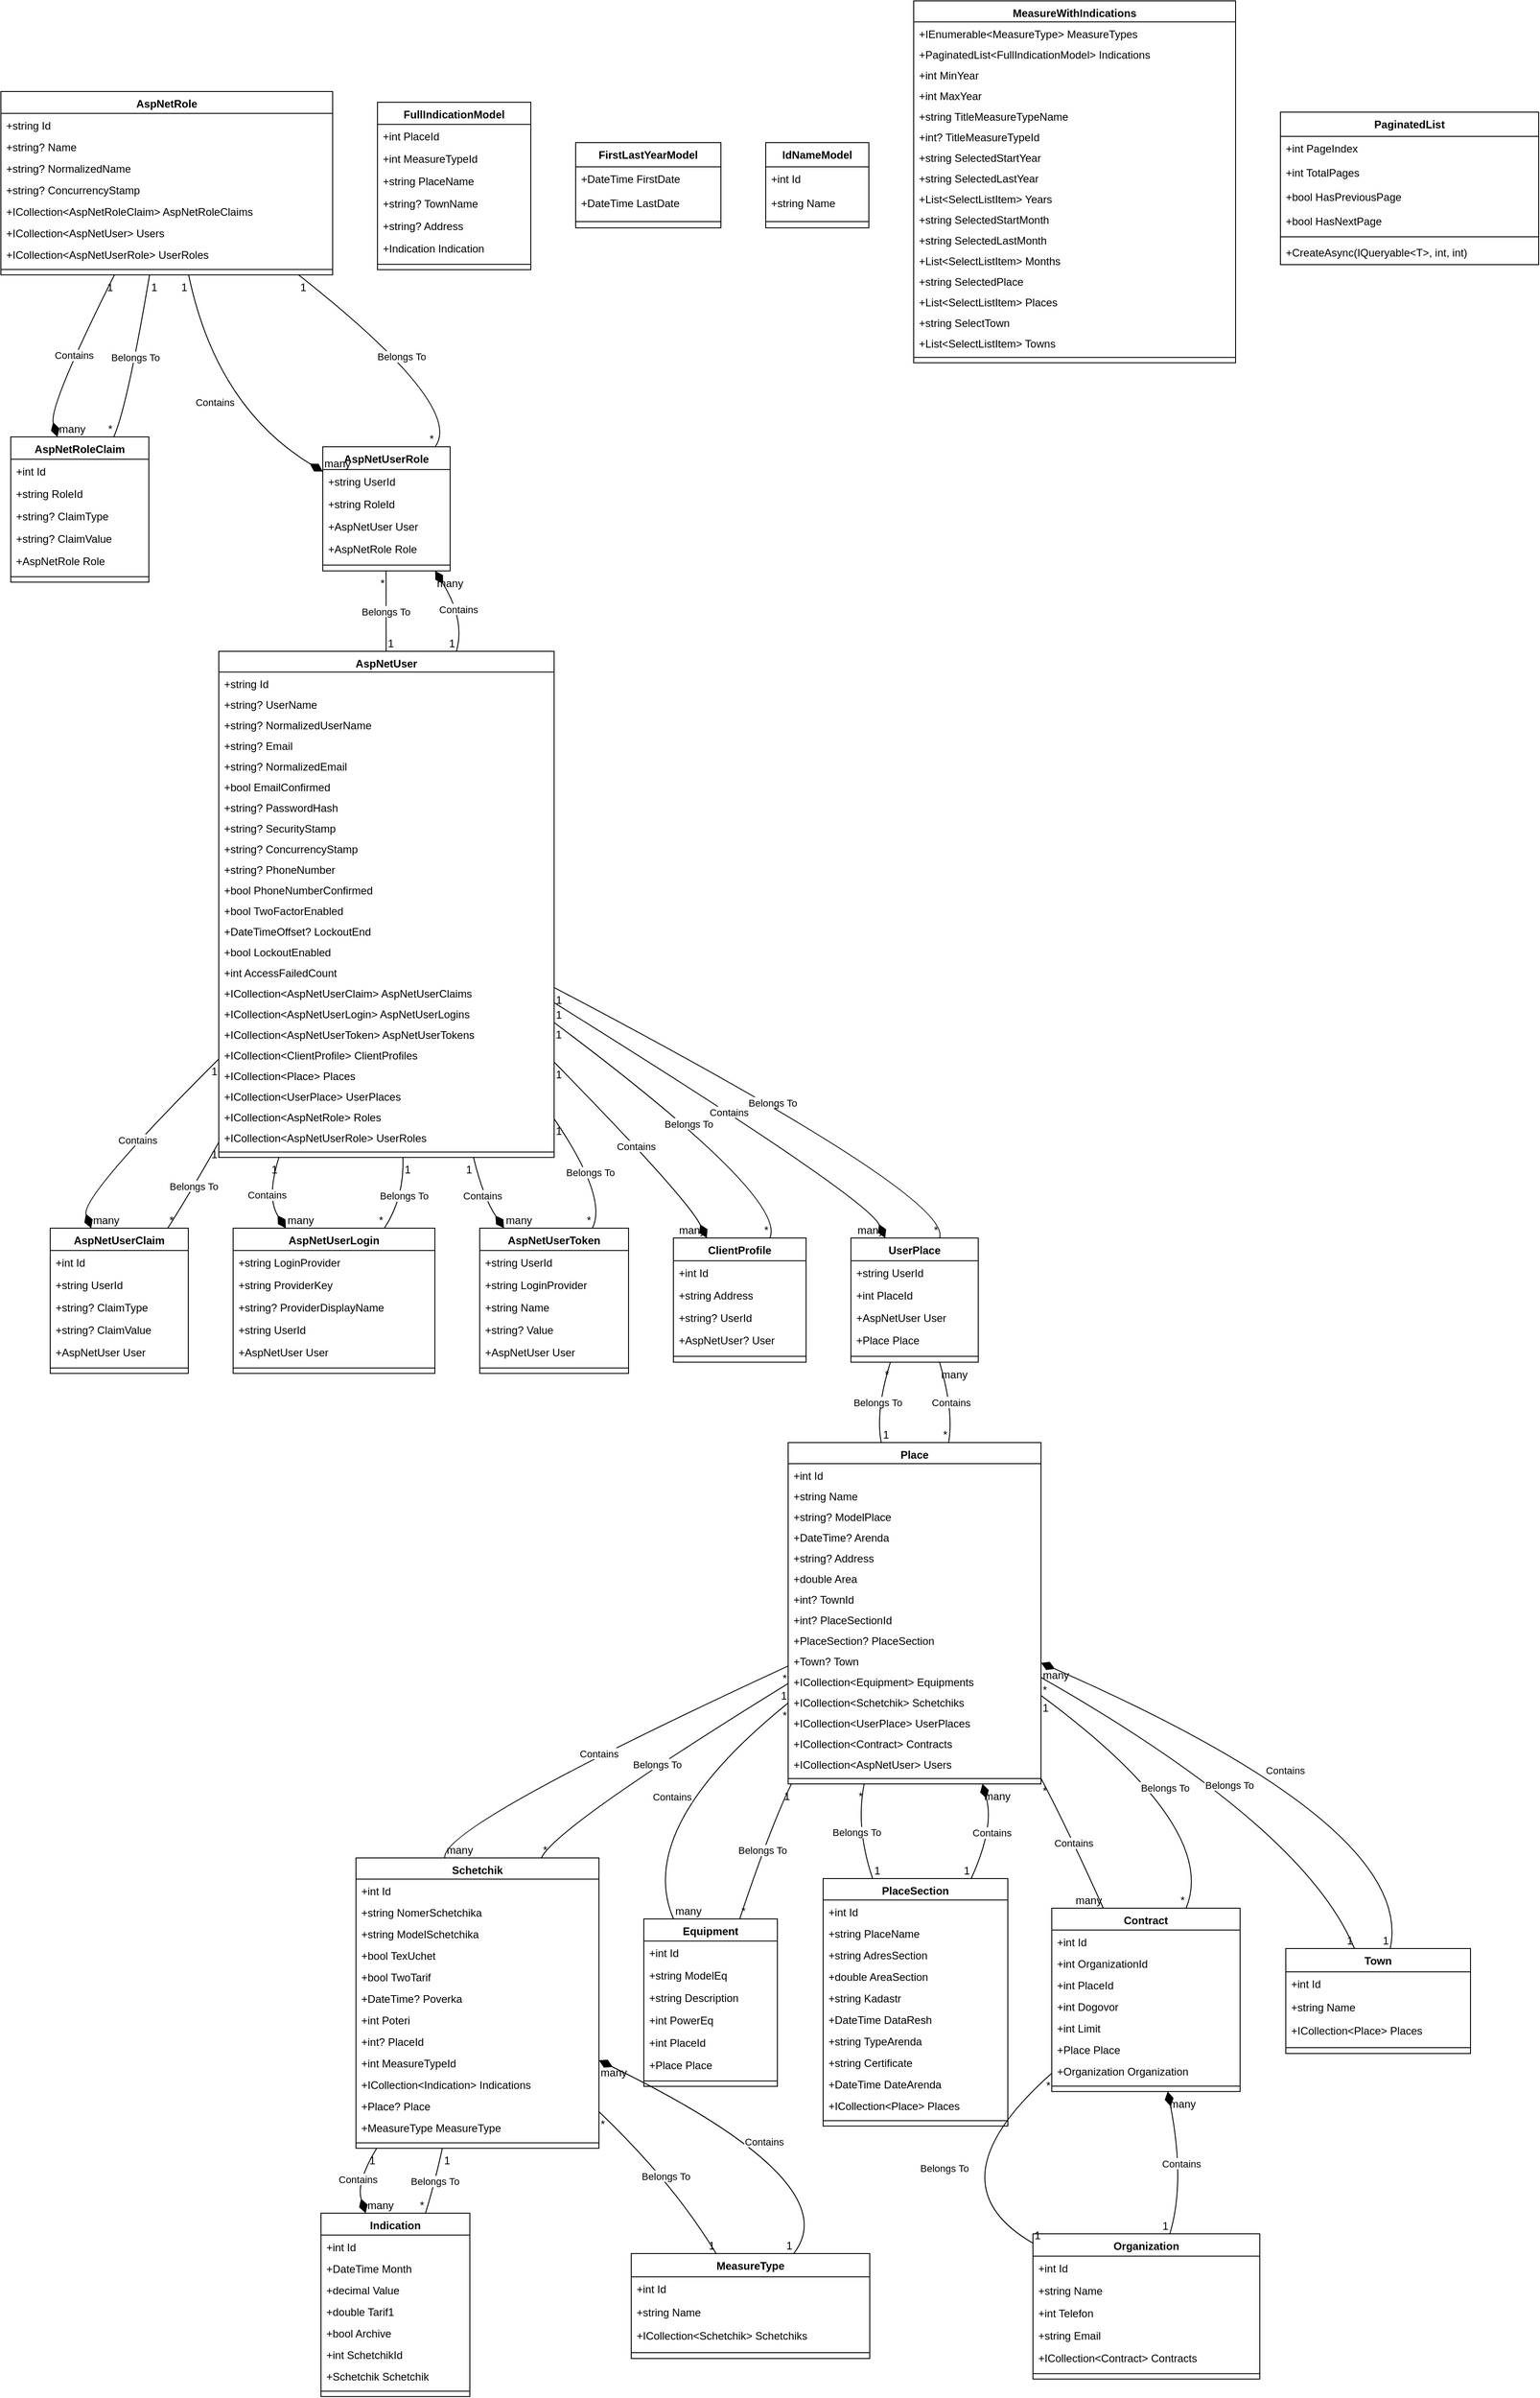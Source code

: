 <mxfile version="24.3.1" type="device">
  <diagram name="Page-1" id="0cosPn6xTyHGCCAWETIR">
    <mxGraphModel dx="1791" dy="940" grid="1" gridSize="10" guides="1" tooltips="1" connect="1" arrows="1" fold="1" page="1" pageScale="1" pageWidth="850" pageHeight="1100" math="0" shadow="0">
      <root>
        <mxCell id="0" />
        <mxCell id="1" parent="0" />
        <mxCell id="VEC3x4T9xkFiJiI4OAcC-1" value="AspNetRole" style="swimlane;fontStyle=1;align=center;verticalAlign=top;childLayout=stackLayout;horizontal=1;startSize=24.353;horizontalStack=0;resizeParent=1;resizeParentMax=0;resizeLast=0;collapsible=0;marginBottom=0;" vertex="1" parent="1">
          <mxGeometry x="20" y="121" width="370" height="204.353" as="geometry" />
        </mxCell>
        <mxCell id="VEC3x4T9xkFiJiI4OAcC-2" value="+string Id" style="text;strokeColor=none;fillColor=none;align=left;verticalAlign=top;spacingLeft=4;spacingRight=4;overflow=hidden;rotatable=0;points=[[0,0.5],[1,0.5]];portConstraint=eastwest;" vertex="1" parent="VEC3x4T9xkFiJiI4OAcC-1">
          <mxGeometry y="24.353" width="370" height="24" as="geometry" />
        </mxCell>
        <mxCell id="VEC3x4T9xkFiJiI4OAcC-3" value="+string? Name" style="text;strokeColor=none;fillColor=none;align=left;verticalAlign=top;spacingLeft=4;spacingRight=4;overflow=hidden;rotatable=0;points=[[0,0.5],[1,0.5]];portConstraint=eastwest;" vertex="1" parent="VEC3x4T9xkFiJiI4OAcC-1">
          <mxGeometry y="48.353" width="370" height="24" as="geometry" />
        </mxCell>
        <mxCell id="VEC3x4T9xkFiJiI4OAcC-4" value="+string? NormalizedName" style="text;strokeColor=none;fillColor=none;align=left;verticalAlign=top;spacingLeft=4;spacingRight=4;overflow=hidden;rotatable=0;points=[[0,0.5],[1,0.5]];portConstraint=eastwest;" vertex="1" parent="VEC3x4T9xkFiJiI4OAcC-1">
          <mxGeometry y="72.353" width="370" height="24" as="geometry" />
        </mxCell>
        <mxCell id="VEC3x4T9xkFiJiI4OAcC-5" value="+string? ConcurrencyStamp" style="text;strokeColor=none;fillColor=none;align=left;verticalAlign=top;spacingLeft=4;spacingRight=4;overflow=hidden;rotatable=0;points=[[0,0.5],[1,0.5]];portConstraint=eastwest;" vertex="1" parent="VEC3x4T9xkFiJiI4OAcC-1">
          <mxGeometry y="96.353" width="370" height="24" as="geometry" />
        </mxCell>
        <mxCell id="VEC3x4T9xkFiJiI4OAcC-6" value="+ICollection&lt;AspNetRoleClaim&gt; AspNetRoleClaims" style="text;strokeColor=none;fillColor=none;align=left;verticalAlign=top;spacingLeft=4;spacingRight=4;overflow=hidden;rotatable=0;points=[[0,0.5],[1,0.5]];portConstraint=eastwest;" vertex="1" parent="VEC3x4T9xkFiJiI4OAcC-1">
          <mxGeometry y="120.353" width="370" height="24" as="geometry" />
        </mxCell>
        <mxCell id="VEC3x4T9xkFiJiI4OAcC-7" value="+ICollection&lt;AspNetUser&gt; Users" style="text;strokeColor=none;fillColor=none;align=left;verticalAlign=top;spacingLeft=4;spacingRight=4;overflow=hidden;rotatable=0;points=[[0,0.5],[1,0.5]];portConstraint=eastwest;" vertex="1" parent="VEC3x4T9xkFiJiI4OAcC-1">
          <mxGeometry y="144.353" width="370" height="24" as="geometry" />
        </mxCell>
        <mxCell id="VEC3x4T9xkFiJiI4OAcC-8" value="+ICollection&lt;AspNetUserRole&gt; UserRoles" style="text;strokeColor=none;fillColor=none;align=left;verticalAlign=top;spacingLeft=4;spacingRight=4;overflow=hidden;rotatable=0;points=[[0,0.5],[1,0.5]];portConstraint=eastwest;" vertex="1" parent="VEC3x4T9xkFiJiI4OAcC-1">
          <mxGeometry y="168.353" width="370" height="24" as="geometry" />
        </mxCell>
        <mxCell id="VEC3x4T9xkFiJiI4OAcC-9" style="line;strokeWidth=1;fillColor=none;align=left;verticalAlign=middle;spacingTop=-1;spacingLeft=3;spacingRight=3;rotatable=0;labelPosition=right;points=[];portConstraint=eastwest;strokeColor=inherit;" vertex="1" parent="VEC3x4T9xkFiJiI4OAcC-1">
          <mxGeometry y="192.353" width="370" height="12" as="geometry" />
        </mxCell>
        <mxCell id="VEC3x4T9xkFiJiI4OAcC-10" value="AspNetRoleClaim" style="swimlane;fontStyle=1;align=center;verticalAlign=top;childLayout=stackLayout;horizontal=1;startSize=24.923;horizontalStack=0;resizeParent=1;resizeParentMax=0;resizeLast=0;collapsible=0;marginBottom=0;" vertex="1" parent="1">
          <mxGeometry x="31" y="506" width="154" height="161.923" as="geometry" />
        </mxCell>
        <mxCell id="VEC3x4T9xkFiJiI4OAcC-11" value="+int Id" style="text;strokeColor=none;fillColor=none;align=left;verticalAlign=top;spacingLeft=4;spacingRight=4;overflow=hidden;rotatable=0;points=[[0,0.5],[1,0.5]];portConstraint=eastwest;" vertex="1" parent="VEC3x4T9xkFiJiI4OAcC-10">
          <mxGeometry y="24.923" width="154" height="25" as="geometry" />
        </mxCell>
        <mxCell id="VEC3x4T9xkFiJiI4OAcC-12" value="+string RoleId" style="text;strokeColor=none;fillColor=none;align=left;verticalAlign=top;spacingLeft=4;spacingRight=4;overflow=hidden;rotatable=0;points=[[0,0.5],[1,0.5]];portConstraint=eastwest;" vertex="1" parent="VEC3x4T9xkFiJiI4OAcC-10">
          <mxGeometry y="49.923" width="154" height="25" as="geometry" />
        </mxCell>
        <mxCell id="VEC3x4T9xkFiJiI4OAcC-13" value="+string? ClaimType" style="text;strokeColor=none;fillColor=none;align=left;verticalAlign=top;spacingLeft=4;spacingRight=4;overflow=hidden;rotatable=0;points=[[0,0.5],[1,0.5]];portConstraint=eastwest;" vertex="1" parent="VEC3x4T9xkFiJiI4OAcC-10">
          <mxGeometry y="74.923" width="154" height="25" as="geometry" />
        </mxCell>
        <mxCell id="VEC3x4T9xkFiJiI4OAcC-14" value="+string? ClaimValue" style="text;strokeColor=none;fillColor=none;align=left;verticalAlign=top;spacingLeft=4;spacingRight=4;overflow=hidden;rotatable=0;points=[[0,0.5],[1,0.5]];portConstraint=eastwest;" vertex="1" parent="VEC3x4T9xkFiJiI4OAcC-10">
          <mxGeometry y="99.923" width="154" height="25" as="geometry" />
        </mxCell>
        <mxCell id="VEC3x4T9xkFiJiI4OAcC-15" value="+AspNetRole Role" style="text;strokeColor=none;fillColor=none;align=left;verticalAlign=top;spacingLeft=4;spacingRight=4;overflow=hidden;rotatable=0;points=[[0,0.5],[1,0.5]];portConstraint=eastwest;" vertex="1" parent="VEC3x4T9xkFiJiI4OAcC-10">
          <mxGeometry y="124.923" width="154" height="25" as="geometry" />
        </mxCell>
        <mxCell id="VEC3x4T9xkFiJiI4OAcC-16" style="line;strokeWidth=1;fillColor=none;align=left;verticalAlign=middle;spacingTop=-1;spacingLeft=3;spacingRight=3;rotatable=0;labelPosition=right;points=[];portConstraint=eastwest;strokeColor=inherit;" vertex="1" parent="VEC3x4T9xkFiJiI4OAcC-10">
          <mxGeometry y="149.923" width="154" height="12" as="geometry" />
        </mxCell>
        <mxCell id="VEC3x4T9xkFiJiI4OAcC-17" value="AspNetUser" style="swimlane;fontStyle=1;align=center;verticalAlign=top;childLayout=stackLayout;horizontal=1;startSize=23.143;horizontalStack=0;resizeParent=1;resizeParentMax=0;resizeLast=0;collapsible=0;marginBottom=0;" vertex="1" parent="1">
          <mxGeometry x="263" y="745" width="374" height="564.143" as="geometry" />
        </mxCell>
        <mxCell id="VEC3x4T9xkFiJiI4OAcC-18" value="+string Id" style="text;strokeColor=none;fillColor=none;align=left;verticalAlign=top;spacingLeft=4;spacingRight=4;overflow=hidden;rotatable=0;points=[[0,0.5],[1,0.5]];portConstraint=eastwest;" vertex="1" parent="VEC3x4T9xkFiJiI4OAcC-17">
          <mxGeometry y="23.143" width="374" height="23" as="geometry" />
        </mxCell>
        <mxCell id="VEC3x4T9xkFiJiI4OAcC-19" value="+string? UserName" style="text;strokeColor=none;fillColor=none;align=left;verticalAlign=top;spacingLeft=4;spacingRight=4;overflow=hidden;rotatable=0;points=[[0,0.5],[1,0.5]];portConstraint=eastwest;" vertex="1" parent="VEC3x4T9xkFiJiI4OAcC-17">
          <mxGeometry y="46.143" width="374" height="23" as="geometry" />
        </mxCell>
        <mxCell id="VEC3x4T9xkFiJiI4OAcC-20" value="+string? NormalizedUserName" style="text;strokeColor=none;fillColor=none;align=left;verticalAlign=top;spacingLeft=4;spacingRight=4;overflow=hidden;rotatable=0;points=[[0,0.5],[1,0.5]];portConstraint=eastwest;" vertex="1" parent="VEC3x4T9xkFiJiI4OAcC-17">
          <mxGeometry y="69.143" width="374" height="23" as="geometry" />
        </mxCell>
        <mxCell id="VEC3x4T9xkFiJiI4OAcC-21" value="+string? Email" style="text;strokeColor=none;fillColor=none;align=left;verticalAlign=top;spacingLeft=4;spacingRight=4;overflow=hidden;rotatable=0;points=[[0,0.5],[1,0.5]];portConstraint=eastwest;" vertex="1" parent="VEC3x4T9xkFiJiI4OAcC-17">
          <mxGeometry y="92.143" width="374" height="23" as="geometry" />
        </mxCell>
        <mxCell id="VEC3x4T9xkFiJiI4OAcC-22" value="+string? NormalizedEmail" style="text;strokeColor=none;fillColor=none;align=left;verticalAlign=top;spacingLeft=4;spacingRight=4;overflow=hidden;rotatable=0;points=[[0,0.5],[1,0.5]];portConstraint=eastwest;" vertex="1" parent="VEC3x4T9xkFiJiI4OAcC-17">
          <mxGeometry y="115.143" width="374" height="23" as="geometry" />
        </mxCell>
        <mxCell id="VEC3x4T9xkFiJiI4OAcC-23" value="+bool EmailConfirmed" style="text;strokeColor=none;fillColor=none;align=left;verticalAlign=top;spacingLeft=4;spacingRight=4;overflow=hidden;rotatable=0;points=[[0,0.5],[1,0.5]];portConstraint=eastwest;" vertex="1" parent="VEC3x4T9xkFiJiI4OAcC-17">
          <mxGeometry y="138.143" width="374" height="23" as="geometry" />
        </mxCell>
        <mxCell id="VEC3x4T9xkFiJiI4OAcC-24" value="+string? PasswordHash" style="text;strokeColor=none;fillColor=none;align=left;verticalAlign=top;spacingLeft=4;spacingRight=4;overflow=hidden;rotatable=0;points=[[0,0.5],[1,0.5]];portConstraint=eastwest;" vertex="1" parent="VEC3x4T9xkFiJiI4OAcC-17">
          <mxGeometry y="161.143" width="374" height="23" as="geometry" />
        </mxCell>
        <mxCell id="VEC3x4T9xkFiJiI4OAcC-25" value="+string? SecurityStamp" style="text;strokeColor=none;fillColor=none;align=left;verticalAlign=top;spacingLeft=4;spacingRight=4;overflow=hidden;rotatable=0;points=[[0,0.5],[1,0.5]];portConstraint=eastwest;" vertex="1" parent="VEC3x4T9xkFiJiI4OAcC-17">
          <mxGeometry y="184.143" width="374" height="23" as="geometry" />
        </mxCell>
        <mxCell id="VEC3x4T9xkFiJiI4OAcC-26" value="+string? ConcurrencyStamp" style="text;strokeColor=none;fillColor=none;align=left;verticalAlign=top;spacingLeft=4;spacingRight=4;overflow=hidden;rotatable=0;points=[[0,0.5],[1,0.5]];portConstraint=eastwest;" vertex="1" parent="VEC3x4T9xkFiJiI4OAcC-17">
          <mxGeometry y="207.143" width="374" height="23" as="geometry" />
        </mxCell>
        <mxCell id="VEC3x4T9xkFiJiI4OAcC-27" value="+string? PhoneNumber" style="text;strokeColor=none;fillColor=none;align=left;verticalAlign=top;spacingLeft=4;spacingRight=4;overflow=hidden;rotatable=0;points=[[0,0.5],[1,0.5]];portConstraint=eastwest;" vertex="1" parent="VEC3x4T9xkFiJiI4OAcC-17">
          <mxGeometry y="230.143" width="374" height="23" as="geometry" />
        </mxCell>
        <mxCell id="VEC3x4T9xkFiJiI4OAcC-28" value="+bool PhoneNumberConfirmed" style="text;strokeColor=none;fillColor=none;align=left;verticalAlign=top;spacingLeft=4;spacingRight=4;overflow=hidden;rotatable=0;points=[[0,0.5],[1,0.5]];portConstraint=eastwest;" vertex="1" parent="VEC3x4T9xkFiJiI4OAcC-17">
          <mxGeometry y="253.143" width="374" height="23" as="geometry" />
        </mxCell>
        <mxCell id="VEC3x4T9xkFiJiI4OAcC-29" value="+bool TwoFactorEnabled" style="text;strokeColor=none;fillColor=none;align=left;verticalAlign=top;spacingLeft=4;spacingRight=4;overflow=hidden;rotatable=0;points=[[0,0.5],[1,0.5]];portConstraint=eastwest;" vertex="1" parent="VEC3x4T9xkFiJiI4OAcC-17">
          <mxGeometry y="276.143" width="374" height="23" as="geometry" />
        </mxCell>
        <mxCell id="VEC3x4T9xkFiJiI4OAcC-30" value="+DateTimeOffset? LockoutEnd" style="text;strokeColor=none;fillColor=none;align=left;verticalAlign=top;spacingLeft=4;spacingRight=4;overflow=hidden;rotatable=0;points=[[0,0.5],[1,0.5]];portConstraint=eastwest;" vertex="1" parent="VEC3x4T9xkFiJiI4OAcC-17">
          <mxGeometry y="299.143" width="374" height="23" as="geometry" />
        </mxCell>
        <mxCell id="VEC3x4T9xkFiJiI4OAcC-31" value="+bool LockoutEnabled" style="text;strokeColor=none;fillColor=none;align=left;verticalAlign=top;spacingLeft=4;spacingRight=4;overflow=hidden;rotatable=0;points=[[0,0.5],[1,0.5]];portConstraint=eastwest;" vertex="1" parent="VEC3x4T9xkFiJiI4OAcC-17">
          <mxGeometry y="322.143" width="374" height="23" as="geometry" />
        </mxCell>
        <mxCell id="VEC3x4T9xkFiJiI4OAcC-32" value="+int AccessFailedCount" style="text;strokeColor=none;fillColor=none;align=left;verticalAlign=top;spacingLeft=4;spacingRight=4;overflow=hidden;rotatable=0;points=[[0,0.5],[1,0.5]];portConstraint=eastwest;" vertex="1" parent="VEC3x4T9xkFiJiI4OAcC-17">
          <mxGeometry y="345.143" width="374" height="23" as="geometry" />
        </mxCell>
        <mxCell id="VEC3x4T9xkFiJiI4OAcC-33" value="+ICollection&lt;AspNetUserClaim&gt; AspNetUserClaims" style="text;strokeColor=none;fillColor=none;align=left;verticalAlign=top;spacingLeft=4;spacingRight=4;overflow=hidden;rotatable=0;points=[[0,0.5],[1,0.5]];portConstraint=eastwest;" vertex="1" parent="VEC3x4T9xkFiJiI4OAcC-17">
          <mxGeometry y="368.143" width="374" height="23" as="geometry" />
        </mxCell>
        <mxCell id="VEC3x4T9xkFiJiI4OAcC-34" value="+ICollection&lt;AspNetUserLogin&gt; AspNetUserLogins" style="text;strokeColor=none;fillColor=none;align=left;verticalAlign=top;spacingLeft=4;spacingRight=4;overflow=hidden;rotatable=0;points=[[0,0.5],[1,0.5]];portConstraint=eastwest;" vertex="1" parent="VEC3x4T9xkFiJiI4OAcC-17">
          <mxGeometry y="391.143" width="374" height="23" as="geometry" />
        </mxCell>
        <mxCell id="VEC3x4T9xkFiJiI4OAcC-35" value="+ICollection&lt;AspNetUserToken&gt; AspNetUserTokens" style="text;strokeColor=none;fillColor=none;align=left;verticalAlign=top;spacingLeft=4;spacingRight=4;overflow=hidden;rotatable=0;points=[[0,0.5],[1,0.5]];portConstraint=eastwest;" vertex="1" parent="VEC3x4T9xkFiJiI4OAcC-17">
          <mxGeometry y="414.143" width="374" height="23" as="geometry" />
        </mxCell>
        <mxCell id="VEC3x4T9xkFiJiI4OAcC-36" value="+ICollection&lt;ClientProfile&gt; ClientProfiles" style="text;strokeColor=none;fillColor=none;align=left;verticalAlign=top;spacingLeft=4;spacingRight=4;overflow=hidden;rotatable=0;points=[[0,0.5],[1,0.5]];portConstraint=eastwest;" vertex="1" parent="VEC3x4T9xkFiJiI4OAcC-17">
          <mxGeometry y="437.143" width="374" height="23" as="geometry" />
        </mxCell>
        <mxCell id="VEC3x4T9xkFiJiI4OAcC-37" value="+ICollection&lt;Place&gt; Places" style="text;strokeColor=none;fillColor=none;align=left;verticalAlign=top;spacingLeft=4;spacingRight=4;overflow=hidden;rotatable=0;points=[[0,0.5],[1,0.5]];portConstraint=eastwest;" vertex="1" parent="VEC3x4T9xkFiJiI4OAcC-17">
          <mxGeometry y="460.143" width="374" height="23" as="geometry" />
        </mxCell>
        <mxCell id="VEC3x4T9xkFiJiI4OAcC-38" value="+ICollection&lt;UserPlace&gt; UserPlaces" style="text;strokeColor=none;fillColor=none;align=left;verticalAlign=top;spacingLeft=4;spacingRight=4;overflow=hidden;rotatable=0;points=[[0,0.5],[1,0.5]];portConstraint=eastwest;" vertex="1" parent="VEC3x4T9xkFiJiI4OAcC-17">
          <mxGeometry y="483.143" width="374" height="23" as="geometry" />
        </mxCell>
        <mxCell id="VEC3x4T9xkFiJiI4OAcC-39" value="+ICollection&lt;AspNetRole&gt; Roles" style="text;strokeColor=none;fillColor=none;align=left;verticalAlign=top;spacingLeft=4;spacingRight=4;overflow=hidden;rotatable=0;points=[[0,0.5],[1,0.5]];portConstraint=eastwest;" vertex="1" parent="VEC3x4T9xkFiJiI4OAcC-17">
          <mxGeometry y="506.143" width="374" height="23" as="geometry" />
        </mxCell>
        <mxCell id="VEC3x4T9xkFiJiI4OAcC-40" value="+ICollection&lt;AspNetUserRole&gt; UserRoles" style="text;strokeColor=none;fillColor=none;align=left;verticalAlign=top;spacingLeft=4;spacingRight=4;overflow=hidden;rotatable=0;points=[[0,0.5],[1,0.5]];portConstraint=eastwest;" vertex="1" parent="VEC3x4T9xkFiJiI4OAcC-17">
          <mxGeometry y="529.143" width="374" height="23" as="geometry" />
        </mxCell>
        <mxCell id="VEC3x4T9xkFiJiI4OAcC-41" style="line;strokeWidth=1;fillColor=none;align=left;verticalAlign=middle;spacingTop=-1;spacingLeft=3;spacingRight=3;rotatable=0;labelPosition=right;points=[];portConstraint=eastwest;strokeColor=inherit;" vertex="1" parent="VEC3x4T9xkFiJiI4OAcC-17">
          <mxGeometry y="552.143" width="374" height="12" as="geometry" />
        </mxCell>
        <mxCell id="VEC3x4T9xkFiJiI4OAcC-42" value="AspNetUserClaim" style="swimlane;fontStyle=1;align=center;verticalAlign=top;childLayout=stackLayout;horizontal=1;startSize=24.923;horizontalStack=0;resizeParent=1;resizeParentMax=0;resizeLast=0;collapsible=0;marginBottom=0;" vertex="1" parent="1">
          <mxGeometry x="75" y="1388" width="154" height="161.923" as="geometry" />
        </mxCell>
        <mxCell id="VEC3x4T9xkFiJiI4OAcC-43" value="+int Id" style="text;strokeColor=none;fillColor=none;align=left;verticalAlign=top;spacingLeft=4;spacingRight=4;overflow=hidden;rotatable=0;points=[[0,0.5],[1,0.5]];portConstraint=eastwest;" vertex="1" parent="VEC3x4T9xkFiJiI4OAcC-42">
          <mxGeometry y="24.923" width="154" height="25" as="geometry" />
        </mxCell>
        <mxCell id="VEC3x4T9xkFiJiI4OAcC-44" value="+string UserId" style="text;strokeColor=none;fillColor=none;align=left;verticalAlign=top;spacingLeft=4;spacingRight=4;overflow=hidden;rotatable=0;points=[[0,0.5],[1,0.5]];portConstraint=eastwest;" vertex="1" parent="VEC3x4T9xkFiJiI4OAcC-42">
          <mxGeometry y="49.923" width="154" height="25" as="geometry" />
        </mxCell>
        <mxCell id="VEC3x4T9xkFiJiI4OAcC-45" value="+string? ClaimType" style="text;strokeColor=none;fillColor=none;align=left;verticalAlign=top;spacingLeft=4;spacingRight=4;overflow=hidden;rotatable=0;points=[[0,0.5],[1,0.5]];portConstraint=eastwest;" vertex="1" parent="VEC3x4T9xkFiJiI4OAcC-42">
          <mxGeometry y="74.923" width="154" height="25" as="geometry" />
        </mxCell>
        <mxCell id="VEC3x4T9xkFiJiI4OAcC-46" value="+string? ClaimValue" style="text;strokeColor=none;fillColor=none;align=left;verticalAlign=top;spacingLeft=4;spacingRight=4;overflow=hidden;rotatable=0;points=[[0,0.5],[1,0.5]];portConstraint=eastwest;" vertex="1" parent="VEC3x4T9xkFiJiI4OAcC-42">
          <mxGeometry y="99.923" width="154" height="25" as="geometry" />
        </mxCell>
        <mxCell id="VEC3x4T9xkFiJiI4OAcC-47" value="+AspNetUser User" style="text;strokeColor=none;fillColor=none;align=left;verticalAlign=top;spacingLeft=4;spacingRight=4;overflow=hidden;rotatable=0;points=[[0,0.5],[1,0.5]];portConstraint=eastwest;" vertex="1" parent="VEC3x4T9xkFiJiI4OAcC-42">
          <mxGeometry y="124.923" width="154" height="25" as="geometry" />
        </mxCell>
        <mxCell id="VEC3x4T9xkFiJiI4OAcC-48" style="line;strokeWidth=1;fillColor=none;align=left;verticalAlign=middle;spacingTop=-1;spacingLeft=3;spacingRight=3;rotatable=0;labelPosition=right;points=[];portConstraint=eastwest;strokeColor=inherit;" vertex="1" parent="VEC3x4T9xkFiJiI4OAcC-42">
          <mxGeometry y="149.923" width="154" height="12" as="geometry" />
        </mxCell>
        <mxCell id="VEC3x4T9xkFiJiI4OAcC-49" value="AspNetUserLogin" style="swimlane;fontStyle=1;align=center;verticalAlign=top;childLayout=stackLayout;horizontal=1;startSize=24.923;horizontalStack=0;resizeParent=1;resizeParentMax=0;resizeLast=0;collapsible=0;marginBottom=0;" vertex="1" parent="1">
          <mxGeometry x="279" y="1388" width="225" height="161.923" as="geometry" />
        </mxCell>
        <mxCell id="VEC3x4T9xkFiJiI4OAcC-50" value="+string LoginProvider" style="text;strokeColor=none;fillColor=none;align=left;verticalAlign=top;spacingLeft=4;spacingRight=4;overflow=hidden;rotatable=0;points=[[0,0.5],[1,0.5]];portConstraint=eastwest;" vertex="1" parent="VEC3x4T9xkFiJiI4OAcC-49">
          <mxGeometry y="24.923" width="225" height="25" as="geometry" />
        </mxCell>
        <mxCell id="VEC3x4T9xkFiJiI4OAcC-51" value="+string ProviderKey" style="text;strokeColor=none;fillColor=none;align=left;verticalAlign=top;spacingLeft=4;spacingRight=4;overflow=hidden;rotatable=0;points=[[0,0.5],[1,0.5]];portConstraint=eastwest;" vertex="1" parent="VEC3x4T9xkFiJiI4OAcC-49">
          <mxGeometry y="49.923" width="225" height="25" as="geometry" />
        </mxCell>
        <mxCell id="VEC3x4T9xkFiJiI4OAcC-52" value="+string? ProviderDisplayName" style="text;strokeColor=none;fillColor=none;align=left;verticalAlign=top;spacingLeft=4;spacingRight=4;overflow=hidden;rotatable=0;points=[[0,0.5],[1,0.5]];portConstraint=eastwest;" vertex="1" parent="VEC3x4T9xkFiJiI4OAcC-49">
          <mxGeometry y="74.923" width="225" height="25" as="geometry" />
        </mxCell>
        <mxCell id="VEC3x4T9xkFiJiI4OAcC-53" value="+string UserId" style="text;strokeColor=none;fillColor=none;align=left;verticalAlign=top;spacingLeft=4;spacingRight=4;overflow=hidden;rotatable=0;points=[[0,0.5],[1,0.5]];portConstraint=eastwest;" vertex="1" parent="VEC3x4T9xkFiJiI4OAcC-49">
          <mxGeometry y="99.923" width="225" height="25" as="geometry" />
        </mxCell>
        <mxCell id="VEC3x4T9xkFiJiI4OAcC-54" value="+AspNetUser User" style="text;strokeColor=none;fillColor=none;align=left;verticalAlign=top;spacingLeft=4;spacingRight=4;overflow=hidden;rotatable=0;points=[[0,0.5],[1,0.5]];portConstraint=eastwest;" vertex="1" parent="VEC3x4T9xkFiJiI4OAcC-49">
          <mxGeometry y="124.923" width="225" height="25" as="geometry" />
        </mxCell>
        <mxCell id="VEC3x4T9xkFiJiI4OAcC-55" style="line;strokeWidth=1;fillColor=none;align=left;verticalAlign=middle;spacingTop=-1;spacingLeft=3;spacingRight=3;rotatable=0;labelPosition=right;points=[];portConstraint=eastwest;strokeColor=inherit;" vertex="1" parent="VEC3x4T9xkFiJiI4OAcC-49">
          <mxGeometry y="149.923" width="225" height="12" as="geometry" />
        </mxCell>
        <mxCell id="VEC3x4T9xkFiJiI4OAcC-56" value="AspNetUserRole" style="swimlane;fontStyle=1;align=center;verticalAlign=top;childLayout=stackLayout;horizontal=1;startSize=25.364;horizontalStack=0;resizeParent=1;resizeParentMax=0;resizeLast=0;collapsible=0;marginBottom=0;" vertex="1" parent="1">
          <mxGeometry x="379" y="517" width="142" height="138.364" as="geometry" />
        </mxCell>
        <mxCell id="VEC3x4T9xkFiJiI4OAcC-57" value="+string UserId" style="text;strokeColor=none;fillColor=none;align=left;verticalAlign=top;spacingLeft=4;spacingRight=4;overflow=hidden;rotatable=0;points=[[0,0.5],[1,0.5]];portConstraint=eastwest;" vertex="1" parent="VEC3x4T9xkFiJiI4OAcC-56">
          <mxGeometry y="25.364" width="142" height="25" as="geometry" />
        </mxCell>
        <mxCell id="VEC3x4T9xkFiJiI4OAcC-58" value="+string RoleId" style="text;strokeColor=none;fillColor=none;align=left;verticalAlign=top;spacingLeft=4;spacingRight=4;overflow=hidden;rotatable=0;points=[[0,0.5],[1,0.5]];portConstraint=eastwest;" vertex="1" parent="VEC3x4T9xkFiJiI4OAcC-56">
          <mxGeometry y="50.364" width="142" height="25" as="geometry" />
        </mxCell>
        <mxCell id="VEC3x4T9xkFiJiI4OAcC-59" value="+AspNetUser User" style="text;strokeColor=none;fillColor=none;align=left;verticalAlign=top;spacingLeft=4;spacingRight=4;overflow=hidden;rotatable=0;points=[[0,0.5],[1,0.5]];portConstraint=eastwest;" vertex="1" parent="VEC3x4T9xkFiJiI4OAcC-56">
          <mxGeometry y="75.364" width="142" height="25" as="geometry" />
        </mxCell>
        <mxCell id="VEC3x4T9xkFiJiI4OAcC-60" value="+AspNetRole Role" style="text;strokeColor=none;fillColor=none;align=left;verticalAlign=top;spacingLeft=4;spacingRight=4;overflow=hidden;rotatable=0;points=[[0,0.5],[1,0.5]];portConstraint=eastwest;" vertex="1" parent="VEC3x4T9xkFiJiI4OAcC-56">
          <mxGeometry y="100.364" width="142" height="25" as="geometry" />
        </mxCell>
        <mxCell id="VEC3x4T9xkFiJiI4OAcC-61" style="line;strokeWidth=1;fillColor=none;align=left;verticalAlign=middle;spacingTop=-1;spacingLeft=3;spacingRight=3;rotatable=0;labelPosition=right;points=[];portConstraint=eastwest;strokeColor=inherit;" vertex="1" parent="VEC3x4T9xkFiJiI4OAcC-56">
          <mxGeometry y="125.364" width="142" height="13" as="geometry" />
        </mxCell>
        <mxCell id="VEC3x4T9xkFiJiI4OAcC-62" value="AspNetUserToken" style="swimlane;fontStyle=1;align=center;verticalAlign=top;childLayout=stackLayout;horizontal=1;startSize=24.923;horizontalStack=0;resizeParent=1;resizeParentMax=0;resizeLast=0;collapsible=0;marginBottom=0;" vertex="1" parent="1">
          <mxGeometry x="554" y="1388" width="166" height="161.923" as="geometry" />
        </mxCell>
        <mxCell id="VEC3x4T9xkFiJiI4OAcC-63" value="+string UserId" style="text;strokeColor=none;fillColor=none;align=left;verticalAlign=top;spacingLeft=4;spacingRight=4;overflow=hidden;rotatable=0;points=[[0,0.5],[1,0.5]];portConstraint=eastwest;" vertex="1" parent="VEC3x4T9xkFiJiI4OAcC-62">
          <mxGeometry y="24.923" width="166" height="25" as="geometry" />
        </mxCell>
        <mxCell id="VEC3x4T9xkFiJiI4OAcC-64" value="+string LoginProvider" style="text;strokeColor=none;fillColor=none;align=left;verticalAlign=top;spacingLeft=4;spacingRight=4;overflow=hidden;rotatable=0;points=[[0,0.5],[1,0.5]];portConstraint=eastwest;" vertex="1" parent="VEC3x4T9xkFiJiI4OAcC-62">
          <mxGeometry y="49.923" width="166" height="25" as="geometry" />
        </mxCell>
        <mxCell id="VEC3x4T9xkFiJiI4OAcC-65" value="+string Name" style="text;strokeColor=none;fillColor=none;align=left;verticalAlign=top;spacingLeft=4;spacingRight=4;overflow=hidden;rotatable=0;points=[[0,0.5],[1,0.5]];portConstraint=eastwest;" vertex="1" parent="VEC3x4T9xkFiJiI4OAcC-62">
          <mxGeometry y="74.923" width="166" height="25" as="geometry" />
        </mxCell>
        <mxCell id="VEC3x4T9xkFiJiI4OAcC-66" value="+string? Value" style="text;strokeColor=none;fillColor=none;align=left;verticalAlign=top;spacingLeft=4;spacingRight=4;overflow=hidden;rotatable=0;points=[[0,0.5],[1,0.5]];portConstraint=eastwest;" vertex="1" parent="VEC3x4T9xkFiJiI4OAcC-62">
          <mxGeometry y="99.923" width="166" height="25" as="geometry" />
        </mxCell>
        <mxCell id="VEC3x4T9xkFiJiI4OAcC-67" value="+AspNetUser User" style="text;strokeColor=none;fillColor=none;align=left;verticalAlign=top;spacingLeft=4;spacingRight=4;overflow=hidden;rotatable=0;points=[[0,0.5],[1,0.5]];portConstraint=eastwest;" vertex="1" parent="VEC3x4T9xkFiJiI4OAcC-62">
          <mxGeometry y="124.923" width="166" height="25" as="geometry" />
        </mxCell>
        <mxCell id="VEC3x4T9xkFiJiI4OAcC-68" style="line;strokeWidth=1;fillColor=none;align=left;verticalAlign=middle;spacingTop=-1;spacingLeft=3;spacingRight=3;rotatable=0;labelPosition=right;points=[];portConstraint=eastwest;strokeColor=inherit;" vertex="1" parent="VEC3x4T9xkFiJiI4OAcC-62">
          <mxGeometry y="149.923" width="166" height="12" as="geometry" />
        </mxCell>
        <mxCell id="VEC3x4T9xkFiJiI4OAcC-69" value="ClientProfile" style="swimlane;fontStyle=1;align=center;verticalAlign=top;childLayout=stackLayout;horizontal=1;startSize=25.364;horizontalStack=0;resizeParent=1;resizeParentMax=0;resizeLast=0;collapsible=0;marginBottom=0;" vertex="1" parent="1">
          <mxGeometry x="770" y="1399" width="148" height="138.364" as="geometry" />
        </mxCell>
        <mxCell id="VEC3x4T9xkFiJiI4OAcC-70" value="+int Id" style="text;strokeColor=none;fillColor=none;align=left;verticalAlign=top;spacingLeft=4;spacingRight=4;overflow=hidden;rotatable=0;points=[[0,0.5],[1,0.5]];portConstraint=eastwest;" vertex="1" parent="VEC3x4T9xkFiJiI4OAcC-69">
          <mxGeometry y="25.364" width="148" height="25" as="geometry" />
        </mxCell>
        <mxCell id="VEC3x4T9xkFiJiI4OAcC-71" value="+string Address" style="text;strokeColor=none;fillColor=none;align=left;verticalAlign=top;spacingLeft=4;spacingRight=4;overflow=hidden;rotatable=0;points=[[0,0.5],[1,0.5]];portConstraint=eastwest;" vertex="1" parent="VEC3x4T9xkFiJiI4OAcC-69">
          <mxGeometry y="50.364" width="148" height="25" as="geometry" />
        </mxCell>
        <mxCell id="VEC3x4T9xkFiJiI4OAcC-72" value="+string? UserId" style="text;strokeColor=none;fillColor=none;align=left;verticalAlign=top;spacingLeft=4;spacingRight=4;overflow=hidden;rotatable=0;points=[[0,0.5],[1,0.5]];portConstraint=eastwest;" vertex="1" parent="VEC3x4T9xkFiJiI4OAcC-69">
          <mxGeometry y="75.364" width="148" height="25" as="geometry" />
        </mxCell>
        <mxCell id="VEC3x4T9xkFiJiI4OAcC-73" value="+AspNetUser? User" style="text;strokeColor=none;fillColor=none;align=left;verticalAlign=top;spacingLeft=4;spacingRight=4;overflow=hidden;rotatable=0;points=[[0,0.5],[1,0.5]];portConstraint=eastwest;" vertex="1" parent="VEC3x4T9xkFiJiI4OAcC-69">
          <mxGeometry y="100.364" width="148" height="25" as="geometry" />
        </mxCell>
        <mxCell id="VEC3x4T9xkFiJiI4OAcC-74" style="line;strokeWidth=1;fillColor=none;align=left;verticalAlign=middle;spacingTop=-1;spacingLeft=3;spacingRight=3;rotatable=0;labelPosition=right;points=[];portConstraint=eastwest;strokeColor=inherit;" vertex="1" parent="VEC3x4T9xkFiJiI4OAcC-69">
          <mxGeometry y="125.364" width="148" height="13" as="geometry" />
        </mxCell>
        <mxCell id="VEC3x4T9xkFiJiI4OAcC-75" value="Contract" style="swimlane;fontStyle=1;align=center;verticalAlign=top;childLayout=stackLayout;horizontal=1;startSize=24.353;horizontalStack=0;resizeParent=1;resizeParentMax=0;resizeLast=0;collapsible=0;marginBottom=0;" vertex="1" parent="1">
          <mxGeometry x="1192" y="2146" width="210" height="204.353" as="geometry" />
        </mxCell>
        <mxCell id="VEC3x4T9xkFiJiI4OAcC-76" value="+int Id" style="text;strokeColor=none;fillColor=none;align=left;verticalAlign=top;spacingLeft=4;spacingRight=4;overflow=hidden;rotatable=0;points=[[0,0.5],[1,0.5]];portConstraint=eastwest;" vertex="1" parent="VEC3x4T9xkFiJiI4OAcC-75">
          <mxGeometry y="24.353" width="210" height="24" as="geometry" />
        </mxCell>
        <mxCell id="VEC3x4T9xkFiJiI4OAcC-77" value="+int OrganizationId" style="text;strokeColor=none;fillColor=none;align=left;verticalAlign=top;spacingLeft=4;spacingRight=4;overflow=hidden;rotatable=0;points=[[0,0.5],[1,0.5]];portConstraint=eastwest;" vertex="1" parent="VEC3x4T9xkFiJiI4OAcC-75">
          <mxGeometry y="48.353" width="210" height="24" as="geometry" />
        </mxCell>
        <mxCell id="VEC3x4T9xkFiJiI4OAcC-78" value="+int PlaceId" style="text;strokeColor=none;fillColor=none;align=left;verticalAlign=top;spacingLeft=4;spacingRight=4;overflow=hidden;rotatable=0;points=[[0,0.5],[1,0.5]];portConstraint=eastwest;" vertex="1" parent="VEC3x4T9xkFiJiI4OAcC-75">
          <mxGeometry y="72.353" width="210" height="24" as="geometry" />
        </mxCell>
        <mxCell id="VEC3x4T9xkFiJiI4OAcC-79" value="+int Dogovor" style="text;strokeColor=none;fillColor=none;align=left;verticalAlign=top;spacingLeft=4;spacingRight=4;overflow=hidden;rotatable=0;points=[[0,0.5],[1,0.5]];portConstraint=eastwest;" vertex="1" parent="VEC3x4T9xkFiJiI4OAcC-75">
          <mxGeometry y="96.353" width="210" height="24" as="geometry" />
        </mxCell>
        <mxCell id="VEC3x4T9xkFiJiI4OAcC-80" value="+int Limit" style="text;strokeColor=none;fillColor=none;align=left;verticalAlign=top;spacingLeft=4;spacingRight=4;overflow=hidden;rotatable=0;points=[[0,0.5],[1,0.5]];portConstraint=eastwest;" vertex="1" parent="VEC3x4T9xkFiJiI4OAcC-75">
          <mxGeometry y="120.353" width="210" height="24" as="geometry" />
        </mxCell>
        <mxCell id="VEC3x4T9xkFiJiI4OAcC-81" value="+Place Place" style="text;strokeColor=none;fillColor=none;align=left;verticalAlign=top;spacingLeft=4;spacingRight=4;overflow=hidden;rotatable=0;points=[[0,0.5],[1,0.5]];portConstraint=eastwest;" vertex="1" parent="VEC3x4T9xkFiJiI4OAcC-75">
          <mxGeometry y="144.353" width="210" height="24" as="geometry" />
        </mxCell>
        <mxCell id="VEC3x4T9xkFiJiI4OAcC-82" value="+Organization Organization" style="text;strokeColor=none;fillColor=none;align=left;verticalAlign=top;spacingLeft=4;spacingRight=4;overflow=hidden;rotatable=0;points=[[0,0.5],[1,0.5]];portConstraint=eastwest;" vertex="1" parent="VEC3x4T9xkFiJiI4OAcC-75">
          <mxGeometry y="168.353" width="210" height="24" as="geometry" />
        </mxCell>
        <mxCell id="VEC3x4T9xkFiJiI4OAcC-83" style="line;strokeWidth=1;fillColor=none;align=left;verticalAlign=middle;spacingTop=-1;spacingLeft=3;spacingRight=3;rotatable=0;labelPosition=right;points=[];portConstraint=eastwest;strokeColor=inherit;" vertex="1" parent="VEC3x4T9xkFiJiI4OAcC-75">
          <mxGeometry y="192.353" width="210" height="12" as="geometry" />
        </mxCell>
        <mxCell id="VEC3x4T9xkFiJiI4OAcC-84" value="Equipment" style="swimlane;fontStyle=1;align=center;verticalAlign=top;childLayout=stackLayout;horizontal=1;startSize=24.6;horizontalStack=0;resizeParent=1;resizeParentMax=0;resizeLast=0;collapsible=0;marginBottom=0;" vertex="1" parent="1">
          <mxGeometry x="737" y="2158" width="149" height="186.6" as="geometry" />
        </mxCell>
        <mxCell id="VEC3x4T9xkFiJiI4OAcC-85" value="+int Id" style="text;strokeColor=none;fillColor=none;align=left;verticalAlign=top;spacingLeft=4;spacingRight=4;overflow=hidden;rotatable=0;points=[[0,0.5],[1,0.5]];portConstraint=eastwest;" vertex="1" parent="VEC3x4T9xkFiJiI4OAcC-84">
          <mxGeometry y="24.6" width="149" height="25" as="geometry" />
        </mxCell>
        <mxCell id="VEC3x4T9xkFiJiI4OAcC-86" value="+string ModelEq" style="text;strokeColor=none;fillColor=none;align=left;verticalAlign=top;spacingLeft=4;spacingRight=4;overflow=hidden;rotatable=0;points=[[0,0.5],[1,0.5]];portConstraint=eastwest;" vertex="1" parent="VEC3x4T9xkFiJiI4OAcC-84">
          <mxGeometry y="49.6" width="149" height="25" as="geometry" />
        </mxCell>
        <mxCell id="VEC3x4T9xkFiJiI4OAcC-87" value="+string Description" style="text;strokeColor=none;fillColor=none;align=left;verticalAlign=top;spacingLeft=4;spacingRight=4;overflow=hidden;rotatable=0;points=[[0,0.5],[1,0.5]];portConstraint=eastwest;" vertex="1" parent="VEC3x4T9xkFiJiI4OAcC-84">
          <mxGeometry y="74.6" width="149" height="25" as="geometry" />
        </mxCell>
        <mxCell id="VEC3x4T9xkFiJiI4OAcC-88" value="+int PowerEq" style="text;strokeColor=none;fillColor=none;align=left;verticalAlign=top;spacingLeft=4;spacingRight=4;overflow=hidden;rotatable=0;points=[[0,0.5],[1,0.5]];portConstraint=eastwest;" vertex="1" parent="VEC3x4T9xkFiJiI4OAcC-84">
          <mxGeometry y="99.6" width="149" height="25" as="geometry" />
        </mxCell>
        <mxCell id="VEC3x4T9xkFiJiI4OAcC-89" value="+int PlaceId" style="text;strokeColor=none;fillColor=none;align=left;verticalAlign=top;spacingLeft=4;spacingRight=4;overflow=hidden;rotatable=0;points=[[0,0.5],[1,0.5]];portConstraint=eastwest;" vertex="1" parent="VEC3x4T9xkFiJiI4OAcC-84">
          <mxGeometry y="124.6" width="149" height="25" as="geometry" />
        </mxCell>
        <mxCell id="VEC3x4T9xkFiJiI4OAcC-90" value="+Place Place" style="text;strokeColor=none;fillColor=none;align=left;verticalAlign=top;spacingLeft=4;spacingRight=4;overflow=hidden;rotatable=0;points=[[0,0.5],[1,0.5]];portConstraint=eastwest;" vertex="1" parent="VEC3x4T9xkFiJiI4OAcC-84">
          <mxGeometry y="149.6" width="149" height="25" as="geometry" />
        </mxCell>
        <mxCell id="VEC3x4T9xkFiJiI4OAcC-91" style="line;strokeWidth=1;fillColor=none;align=left;verticalAlign=middle;spacingTop=-1;spacingLeft=3;spacingRight=3;rotatable=0;labelPosition=right;points=[];portConstraint=eastwest;strokeColor=inherit;" vertex="1" parent="VEC3x4T9xkFiJiI4OAcC-84">
          <mxGeometry y="174.6" width="149" height="12" as="geometry" />
        </mxCell>
        <mxCell id="VEC3x4T9xkFiJiI4OAcC-92" value="Indication" style="swimlane;fontStyle=1;align=center;verticalAlign=top;childLayout=stackLayout;horizontal=1;startSize=24.353;horizontalStack=0;resizeParent=1;resizeParentMax=0;resizeLast=0;collapsible=0;marginBottom=0;" vertex="1" parent="1">
          <mxGeometry x="377" y="2486" width="166" height="204.353" as="geometry" />
        </mxCell>
        <mxCell id="VEC3x4T9xkFiJiI4OAcC-93" value="+int Id" style="text;strokeColor=none;fillColor=none;align=left;verticalAlign=top;spacingLeft=4;spacingRight=4;overflow=hidden;rotatable=0;points=[[0,0.5],[1,0.5]];portConstraint=eastwest;" vertex="1" parent="VEC3x4T9xkFiJiI4OAcC-92">
          <mxGeometry y="24.353" width="166" height="24" as="geometry" />
        </mxCell>
        <mxCell id="VEC3x4T9xkFiJiI4OAcC-94" value="+DateTime Month" style="text;strokeColor=none;fillColor=none;align=left;verticalAlign=top;spacingLeft=4;spacingRight=4;overflow=hidden;rotatable=0;points=[[0,0.5],[1,0.5]];portConstraint=eastwest;" vertex="1" parent="VEC3x4T9xkFiJiI4OAcC-92">
          <mxGeometry y="48.353" width="166" height="24" as="geometry" />
        </mxCell>
        <mxCell id="VEC3x4T9xkFiJiI4OAcC-95" value="+decimal Value" style="text;strokeColor=none;fillColor=none;align=left;verticalAlign=top;spacingLeft=4;spacingRight=4;overflow=hidden;rotatable=0;points=[[0,0.5],[1,0.5]];portConstraint=eastwest;" vertex="1" parent="VEC3x4T9xkFiJiI4OAcC-92">
          <mxGeometry y="72.353" width="166" height="24" as="geometry" />
        </mxCell>
        <mxCell id="VEC3x4T9xkFiJiI4OAcC-96" value="+double Tarif1" style="text;strokeColor=none;fillColor=none;align=left;verticalAlign=top;spacingLeft=4;spacingRight=4;overflow=hidden;rotatable=0;points=[[0,0.5],[1,0.5]];portConstraint=eastwest;" vertex="1" parent="VEC3x4T9xkFiJiI4OAcC-92">
          <mxGeometry y="96.353" width="166" height="24" as="geometry" />
        </mxCell>
        <mxCell id="VEC3x4T9xkFiJiI4OAcC-97" value="+bool Archive" style="text;strokeColor=none;fillColor=none;align=left;verticalAlign=top;spacingLeft=4;spacingRight=4;overflow=hidden;rotatable=0;points=[[0,0.5],[1,0.5]];portConstraint=eastwest;" vertex="1" parent="VEC3x4T9xkFiJiI4OAcC-92">
          <mxGeometry y="120.353" width="166" height="24" as="geometry" />
        </mxCell>
        <mxCell id="VEC3x4T9xkFiJiI4OAcC-98" value="+int SchetchikId" style="text;strokeColor=none;fillColor=none;align=left;verticalAlign=top;spacingLeft=4;spacingRight=4;overflow=hidden;rotatable=0;points=[[0,0.5],[1,0.5]];portConstraint=eastwest;" vertex="1" parent="VEC3x4T9xkFiJiI4OAcC-92">
          <mxGeometry y="144.353" width="166" height="24" as="geometry" />
        </mxCell>
        <mxCell id="VEC3x4T9xkFiJiI4OAcC-99" value="+Schetchik Schetchik" style="text;strokeColor=none;fillColor=none;align=left;verticalAlign=top;spacingLeft=4;spacingRight=4;overflow=hidden;rotatable=0;points=[[0,0.5],[1,0.5]];portConstraint=eastwest;" vertex="1" parent="VEC3x4T9xkFiJiI4OAcC-92">
          <mxGeometry y="168.353" width="166" height="24" as="geometry" />
        </mxCell>
        <mxCell id="VEC3x4T9xkFiJiI4OAcC-100" style="line;strokeWidth=1;fillColor=none;align=left;verticalAlign=middle;spacingTop=-1;spacingLeft=3;spacingRight=3;rotatable=0;labelPosition=right;points=[];portConstraint=eastwest;strokeColor=inherit;" vertex="1" parent="VEC3x4T9xkFiJiI4OAcC-92">
          <mxGeometry y="192.353" width="166" height="12" as="geometry" />
        </mxCell>
        <mxCell id="VEC3x4T9xkFiJiI4OAcC-101" value="PlaceSection" style="swimlane;fontStyle=1;align=center;verticalAlign=top;childLayout=stackLayout;horizontal=1;startSize=23.87;horizontalStack=0;resizeParent=1;resizeParentMax=0;resizeLast=0;collapsible=0;marginBottom=0;" vertex="1" parent="1">
          <mxGeometry x="937" y="2113" width="206" height="275.87" as="geometry" />
        </mxCell>
        <mxCell id="VEC3x4T9xkFiJiI4OAcC-102" value="+int Id" style="text;strokeColor=none;fillColor=none;align=left;verticalAlign=top;spacingLeft=4;spacingRight=4;overflow=hidden;rotatable=0;points=[[0,0.5],[1,0.5]];portConstraint=eastwest;" vertex="1" parent="VEC3x4T9xkFiJiI4OAcC-101">
          <mxGeometry y="23.87" width="206" height="24" as="geometry" />
        </mxCell>
        <mxCell id="VEC3x4T9xkFiJiI4OAcC-103" value="+string PlaceName" style="text;strokeColor=none;fillColor=none;align=left;verticalAlign=top;spacingLeft=4;spacingRight=4;overflow=hidden;rotatable=0;points=[[0,0.5],[1,0.5]];portConstraint=eastwest;" vertex="1" parent="VEC3x4T9xkFiJiI4OAcC-101">
          <mxGeometry y="47.87" width="206" height="24" as="geometry" />
        </mxCell>
        <mxCell id="VEC3x4T9xkFiJiI4OAcC-104" value="+string AdresSection" style="text;strokeColor=none;fillColor=none;align=left;verticalAlign=top;spacingLeft=4;spacingRight=4;overflow=hidden;rotatable=0;points=[[0,0.5],[1,0.5]];portConstraint=eastwest;" vertex="1" parent="VEC3x4T9xkFiJiI4OAcC-101">
          <mxGeometry y="71.87" width="206" height="24" as="geometry" />
        </mxCell>
        <mxCell id="VEC3x4T9xkFiJiI4OAcC-105" value="+double AreaSection" style="text;strokeColor=none;fillColor=none;align=left;verticalAlign=top;spacingLeft=4;spacingRight=4;overflow=hidden;rotatable=0;points=[[0,0.5],[1,0.5]];portConstraint=eastwest;" vertex="1" parent="VEC3x4T9xkFiJiI4OAcC-101">
          <mxGeometry y="95.87" width="206" height="24" as="geometry" />
        </mxCell>
        <mxCell id="VEC3x4T9xkFiJiI4OAcC-106" value="+string Kadastr" style="text;strokeColor=none;fillColor=none;align=left;verticalAlign=top;spacingLeft=4;spacingRight=4;overflow=hidden;rotatable=0;points=[[0,0.5],[1,0.5]];portConstraint=eastwest;" vertex="1" parent="VEC3x4T9xkFiJiI4OAcC-101">
          <mxGeometry y="119.87" width="206" height="24" as="geometry" />
        </mxCell>
        <mxCell id="VEC3x4T9xkFiJiI4OAcC-107" value="+DateTime DataResh" style="text;strokeColor=none;fillColor=none;align=left;verticalAlign=top;spacingLeft=4;spacingRight=4;overflow=hidden;rotatable=0;points=[[0,0.5],[1,0.5]];portConstraint=eastwest;" vertex="1" parent="VEC3x4T9xkFiJiI4OAcC-101">
          <mxGeometry y="143.87" width="206" height="24" as="geometry" />
        </mxCell>
        <mxCell id="VEC3x4T9xkFiJiI4OAcC-108" value="+string TypeArenda" style="text;strokeColor=none;fillColor=none;align=left;verticalAlign=top;spacingLeft=4;spacingRight=4;overflow=hidden;rotatable=0;points=[[0,0.5],[1,0.5]];portConstraint=eastwest;" vertex="1" parent="VEC3x4T9xkFiJiI4OAcC-101">
          <mxGeometry y="167.87" width="206" height="24" as="geometry" />
        </mxCell>
        <mxCell id="VEC3x4T9xkFiJiI4OAcC-109" value="+string Certificate" style="text;strokeColor=none;fillColor=none;align=left;verticalAlign=top;spacingLeft=4;spacingRight=4;overflow=hidden;rotatable=0;points=[[0,0.5],[1,0.5]];portConstraint=eastwest;" vertex="1" parent="VEC3x4T9xkFiJiI4OAcC-101">
          <mxGeometry y="191.87" width="206" height="24" as="geometry" />
        </mxCell>
        <mxCell id="VEC3x4T9xkFiJiI4OAcC-110" value="+DateTime DateArenda" style="text;strokeColor=none;fillColor=none;align=left;verticalAlign=top;spacingLeft=4;spacingRight=4;overflow=hidden;rotatable=0;points=[[0,0.5],[1,0.5]];portConstraint=eastwest;" vertex="1" parent="VEC3x4T9xkFiJiI4OAcC-101">
          <mxGeometry y="215.87" width="206" height="24" as="geometry" />
        </mxCell>
        <mxCell id="VEC3x4T9xkFiJiI4OAcC-111" value="+ICollection&lt;Place&gt; Places" style="text;strokeColor=none;fillColor=none;align=left;verticalAlign=top;spacingLeft=4;spacingRight=4;overflow=hidden;rotatable=0;points=[[0,0.5],[1,0.5]];portConstraint=eastwest;" vertex="1" parent="VEC3x4T9xkFiJiI4OAcC-101">
          <mxGeometry y="239.87" width="206" height="24" as="geometry" />
        </mxCell>
        <mxCell id="VEC3x4T9xkFiJiI4OAcC-112" style="line;strokeWidth=1;fillColor=none;align=left;verticalAlign=middle;spacingTop=-1;spacingLeft=3;spacingRight=3;rotatable=0;labelPosition=right;points=[];portConstraint=eastwest;strokeColor=inherit;" vertex="1" parent="VEC3x4T9xkFiJiI4OAcC-101">
          <mxGeometry y="263.87" width="206" height="12" as="geometry" />
        </mxCell>
        <mxCell id="VEC3x4T9xkFiJiI4OAcC-113" value="MeasureType" style="swimlane;fontStyle=1;align=center;verticalAlign=top;childLayout=stackLayout;horizontal=1;startSize=26;horizontalStack=0;resizeParent=1;resizeParentMax=0;resizeLast=0;collapsible=0;marginBottom=0;" vertex="1" parent="1">
          <mxGeometry x="723" y="2531" width="266" height="117" as="geometry" />
        </mxCell>
        <mxCell id="VEC3x4T9xkFiJiI4OAcC-114" value="+int Id" style="text;strokeColor=none;fillColor=none;align=left;verticalAlign=top;spacingLeft=4;spacingRight=4;overflow=hidden;rotatable=0;points=[[0,0.5],[1,0.5]];portConstraint=eastwest;" vertex="1" parent="VEC3x4T9xkFiJiI4OAcC-113">
          <mxGeometry y="26" width="266" height="26" as="geometry" />
        </mxCell>
        <mxCell id="VEC3x4T9xkFiJiI4OAcC-115" value="+string Name" style="text;strokeColor=none;fillColor=none;align=left;verticalAlign=top;spacingLeft=4;spacingRight=4;overflow=hidden;rotatable=0;points=[[0,0.5],[1,0.5]];portConstraint=eastwest;" vertex="1" parent="VEC3x4T9xkFiJiI4OAcC-113">
          <mxGeometry y="52" width="266" height="26" as="geometry" />
        </mxCell>
        <mxCell id="VEC3x4T9xkFiJiI4OAcC-116" value="+ICollection&lt;Schetchik&gt; Schetchiks" style="text;strokeColor=none;fillColor=none;align=left;verticalAlign=top;spacingLeft=4;spacingRight=4;overflow=hidden;rotatable=0;points=[[0,0.5],[1,0.5]];portConstraint=eastwest;" vertex="1" parent="VEC3x4T9xkFiJiI4OAcC-113">
          <mxGeometry y="78" width="266" height="26" as="geometry" />
        </mxCell>
        <mxCell id="VEC3x4T9xkFiJiI4OAcC-117" style="line;strokeWidth=1;fillColor=none;align=left;verticalAlign=middle;spacingTop=-1;spacingLeft=3;spacingRight=3;rotatable=0;labelPosition=right;points=[];portConstraint=eastwest;strokeColor=inherit;" vertex="1" parent="VEC3x4T9xkFiJiI4OAcC-113">
          <mxGeometry y="104" width="266" height="13" as="geometry" />
        </mxCell>
        <mxCell id="VEC3x4T9xkFiJiI4OAcC-118" value="Organization" style="swimlane;fontStyle=1;align=center;verticalAlign=top;childLayout=stackLayout;horizontal=1;startSize=24.923;horizontalStack=0;resizeParent=1;resizeParentMax=0;resizeLast=0;collapsible=0;marginBottom=0;" vertex="1" parent="1">
          <mxGeometry x="1171" y="2509" width="253" height="161.923" as="geometry" />
        </mxCell>
        <mxCell id="VEC3x4T9xkFiJiI4OAcC-119" value="+int Id" style="text;strokeColor=none;fillColor=none;align=left;verticalAlign=top;spacingLeft=4;spacingRight=4;overflow=hidden;rotatable=0;points=[[0,0.5],[1,0.5]];portConstraint=eastwest;" vertex="1" parent="VEC3x4T9xkFiJiI4OAcC-118">
          <mxGeometry y="24.923" width="253" height="25" as="geometry" />
        </mxCell>
        <mxCell id="VEC3x4T9xkFiJiI4OAcC-120" value="+string Name" style="text;strokeColor=none;fillColor=none;align=left;verticalAlign=top;spacingLeft=4;spacingRight=4;overflow=hidden;rotatable=0;points=[[0,0.5],[1,0.5]];portConstraint=eastwest;" vertex="1" parent="VEC3x4T9xkFiJiI4OAcC-118">
          <mxGeometry y="49.923" width="253" height="25" as="geometry" />
        </mxCell>
        <mxCell id="VEC3x4T9xkFiJiI4OAcC-121" value="+int Telefon" style="text;strokeColor=none;fillColor=none;align=left;verticalAlign=top;spacingLeft=4;spacingRight=4;overflow=hidden;rotatable=0;points=[[0,0.5],[1,0.5]];portConstraint=eastwest;" vertex="1" parent="VEC3x4T9xkFiJiI4OAcC-118">
          <mxGeometry y="74.923" width="253" height="25" as="geometry" />
        </mxCell>
        <mxCell id="VEC3x4T9xkFiJiI4OAcC-122" value="+string Email" style="text;strokeColor=none;fillColor=none;align=left;verticalAlign=top;spacingLeft=4;spacingRight=4;overflow=hidden;rotatable=0;points=[[0,0.5],[1,0.5]];portConstraint=eastwest;" vertex="1" parent="VEC3x4T9xkFiJiI4OAcC-118">
          <mxGeometry y="99.923" width="253" height="25" as="geometry" />
        </mxCell>
        <mxCell id="VEC3x4T9xkFiJiI4OAcC-123" value="+ICollection&lt;Contract&gt; Contracts" style="text;strokeColor=none;fillColor=none;align=left;verticalAlign=top;spacingLeft=4;spacingRight=4;overflow=hidden;rotatable=0;points=[[0,0.5],[1,0.5]];portConstraint=eastwest;" vertex="1" parent="VEC3x4T9xkFiJiI4OAcC-118">
          <mxGeometry y="124.923" width="253" height="25" as="geometry" />
        </mxCell>
        <mxCell id="VEC3x4T9xkFiJiI4OAcC-124" style="line;strokeWidth=1;fillColor=none;align=left;verticalAlign=middle;spacingTop=-1;spacingLeft=3;spacingRight=3;rotatable=0;labelPosition=right;points=[];portConstraint=eastwest;strokeColor=inherit;" vertex="1" parent="VEC3x4T9xkFiJiI4OAcC-118">
          <mxGeometry y="149.923" width="253" height="12" as="geometry" />
        </mxCell>
        <mxCell id="VEC3x4T9xkFiJiI4OAcC-125" value="Place" style="swimlane;fontStyle=1;align=center;verticalAlign=top;childLayout=stackLayout;horizontal=1;startSize=23.455;horizontalStack=0;resizeParent=1;resizeParentMax=0;resizeLast=0;collapsible=0;marginBottom=0;" vertex="1" parent="1">
          <mxGeometry x="898" y="1627" width="282" height="380.455" as="geometry" />
        </mxCell>
        <mxCell id="VEC3x4T9xkFiJiI4OAcC-126" value="+int Id" style="text;strokeColor=none;fillColor=none;align=left;verticalAlign=top;spacingLeft=4;spacingRight=4;overflow=hidden;rotatable=0;points=[[0,0.5],[1,0.5]];portConstraint=eastwest;" vertex="1" parent="VEC3x4T9xkFiJiI4OAcC-125">
          <mxGeometry y="23.455" width="282" height="23" as="geometry" />
        </mxCell>
        <mxCell id="VEC3x4T9xkFiJiI4OAcC-127" value="+string Name" style="text;strokeColor=none;fillColor=none;align=left;verticalAlign=top;spacingLeft=4;spacingRight=4;overflow=hidden;rotatable=0;points=[[0,0.5],[1,0.5]];portConstraint=eastwest;" vertex="1" parent="VEC3x4T9xkFiJiI4OAcC-125">
          <mxGeometry y="46.455" width="282" height="23" as="geometry" />
        </mxCell>
        <mxCell id="VEC3x4T9xkFiJiI4OAcC-128" value="+string? ModelPlace" style="text;strokeColor=none;fillColor=none;align=left;verticalAlign=top;spacingLeft=4;spacingRight=4;overflow=hidden;rotatable=0;points=[[0,0.5],[1,0.5]];portConstraint=eastwest;" vertex="1" parent="VEC3x4T9xkFiJiI4OAcC-125">
          <mxGeometry y="69.455" width="282" height="23" as="geometry" />
        </mxCell>
        <mxCell id="VEC3x4T9xkFiJiI4OAcC-129" value="+DateTime? Arenda" style="text;strokeColor=none;fillColor=none;align=left;verticalAlign=top;spacingLeft=4;spacingRight=4;overflow=hidden;rotatable=0;points=[[0,0.5],[1,0.5]];portConstraint=eastwest;" vertex="1" parent="VEC3x4T9xkFiJiI4OAcC-125">
          <mxGeometry y="92.455" width="282" height="23" as="geometry" />
        </mxCell>
        <mxCell id="VEC3x4T9xkFiJiI4OAcC-130" value="+string? Address" style="text;strokeColor=none;fillColor=none;align=left;verticalAlign=top;spacingLeft=4;spacingRight=4;overflow=hidden;rotatable=0;points=[[0,0.5],[1,0.5]];portConstraint=eastwest;" vertex="1" parent="VEC3x4T9xkFiJiI4OAcC-125">
          <mxGeometry y="115.455" width="282" height="23" as="geometry" />
        </mxCell>
        <mxCell id="VEC3x4T9xkFiJiI4OAcC-131" value="+double Area" style="text;strokeColor=none;fillColor=none;align=left;verticalAlign=top;spacingLeft=4;spacingRight=4;overflow=hidden;rotatable=0;points=[[0,0.5],[1,0.5]];portConstraint=eastwest;" vertex="1" parent="VEC3x4T9xkFiJiI4OAcC-125">
          <mxGeometry y="138.455" width="282" height="23" as="geometry" />
        </mxCell>
        <mxCell id="VEC3x4T9xkFiJiI4OAcC-132" value="+int? TownId" style="text;strokeColor=none;fillColor=none;align=left;verticalAlign=top;spacingLeft=4;spacingRight=4;overflow=hidden;rotatable=0;points=[[0,0.5],[1,0.5]];portConstraint=eastwest;" vertex="1" parent="VEC3x4T9xkFiJiI4OAcC-125">
          <mxGeometry y="161.455" width="282" height="23" as="geometry" />
        </mxCell>
        <mxCell id="VEC3x4T9xkFiJiI4OAcC-133" value="+int? PlaceSectionId" style="text;strokeColor=none;fillColor=none;align=left;verticalAlign=top;spacingLeft=4;spacingRight=4;overflow=hidden;rotatable=0;points=[[0,0.5],[1,0.5]];portConstraint=eastwest;" vertex="1" parent="VEC3x4T9xkFiJiI4OAcC-125">
          <mxGeometry y="184.455" width="282" height="23" as="geometry" />
        </mxCell>
        <mxCell id="VEC3x4T9xkFiJiI4OAcC-134" value="+PlaceSection? PlaceSection" style="text;strokeColor=none;fillColor=none;align=left;verticalAlign=top;spacingLeft=4;spacingRight=4;overflow=hidden;rotatable=0;points=[[0,0.5],[1,0.5]];portConstraint=eastwest;" vertex="1" parent="VEC3x4T9xkFiJiI4OAcC-125">
          <mxGeometry y="207.455" width="282" height="23" as="geometry" />
        </mxCell>
        <mxCell id="VEC3x4T9xkFiJiI4OAcC-135" value="+Town? Town" style="text;strokeColor=none;fillColor=none;align=left;verticalAlign=top;spacingLeft=4;spacingRight=4;overflow=hidden;rotatable=0;points=[[0,0.5],[1,0.5]];portConstraint=eastwest;" vertex="1" parent="VEC3x4T9xkFiJiI4OAcC-125">
          <mxGeometry y="230.455" width="282" height="23" as="geometry" />
        </mxCell>
        <mxCell id="VEC3x4T9xkFiJiI4OAcC-136" value="+ICollection&lt;Equipment&gt; Equipments" style="text;strokeColor=none;fillColor=none;align=left;verticalAlign=top;spacingLeft=4;spacingRight=4;overflow=hidden;rotatable=0;points=[[0,0.5],[1,0.5]];portConstraint=eastwest;" vertex="1" parent="VEC3x4T9xkFiJiI4OAcC-125">
          <mxGeometry y="253.455" width="282" height="23" as="geometry" />
        </mxCell>
        <mxCell id="VEC3x4T9xkFiJiI4OAcC-137" value="+ICollection&lt;Schetchik&gt; Schetchiks" style="text;strokeColor=none;fillColor=none;align=left;verticalAlign=top;spacingLeft=4;spacingRight=4;overflow=hidden;rotatable=0;points=[[0,0.5],[1,0.5]];portConstraint=eastwest;" vertex="1" parent="VEC3x4T9xkFiJiI4OAcC-125">
          <mxGeometry y="276.455" width="282" height="23" as="geometry" />
        </mxCell>
        <mxCell id="VEC3x4T9xkFiJiI4OAcC-138" value="+ICollection&lt;UserPlace&gt; UserPlaces" style="text;strokeColor=none;fillColor=none;align=left;verticalAlign=top;spacingLeft=4;spacingRight=4;overflow=hidden;rotatable=0;points=[[0,0.5],[1,0.5]];portConstraint=eastwest;" vertex="1" parent="VEC3x4T9xkFiJiI4OAcC-125">
          <mxGeometry y="299.455" width="282" height="23" as="geometry" />
        </mxCell>
        <mxCell id="VEC3x4T9xkFiJiI4OAcC-139" value="+ICollection&lt;Contract&gt; Contracts" style="text;strokeColor=none;fillColor=none;align=left;verticalAlign=top;spacingLeft=4;spacingRight=4;overflow=hidden;rotatable=0;points=[[0,0.5],[1,0.5]];portConstraint=eastwest;" vertex="1" parent="VEC3x4T9xkFiJiI4OAcC-125">
          <mxGeometry y="322.455" width="282" height="23" as="geometry" />
        </mxCell>
        <mxCell id="VEC3x4T9xkFiJiI4OAcC-140" value="+ICollection&lt;AspNetUser&gt; Users" style="text;strokeColor=none;fillColor=none;align=left;verticalAlign=top;spacingLeft=4;spacingRight=4;overflow=hidden;rotatable=0;points=[[0,0.5],[1,0.5]];portConstraint=eastwest;" vertex="1" parent="VEC3x4T9xkFiJiI4OAcC-125">
          <mxGeometry y="345.455" width="282" height="23" as="geometry" />
        </mxCell>
        <mxCell id="VEC3x4T9xkFiJiI4OAcC-141" style="line;strokeWidth=1;fillColor=none;align=left;verticalAlign=middle;spacingTop=-1;spacingLeft=3;spacingRight=3;rotatable=0;labelPosition=right;points=[];portConstraint=eastwest;strokeColor=inherit;" vertex="1" parent="VEC3x4T9xkFiJiI4OAcC-125">
          <mxGeometry y="368.455" width="282" height="12" as="geometry" />
        </mxCell>
        <mxCell id="VEC3x4T9xkFiJiI4OAcC-142" value="Schetchik" style="swimlane;fontStyle=1;align=center;verticalAlign=top;childLayout=stackLayout;horizontal=1;startSize=23.667;horizontalStack=0;resizeParent=1;resizeParentMax=0;resizeLast=0;collapsible=0;marginBottom=0;" vertex="1" parent="1">
          <mxGeometry x="416" y="2090" width="271" height="323.667" as="geometry" />
        </mxCell>
        <mxCell id="VEC3x4T9xkFiJiI4OAcC-143" value="+int Id" style="text;strokeColor=none;fillColor=none;align=left;verticalAlign=top;spacingLeft=4;spacingRight=4;overflow=hidden;rotatable=0;points=[[0,0.5],[1,0.5]];portConstraint=eastwest;" vertex="1" parent="VEC3x4T9xkFiJiI4OAcC-142">
          <mxGeometry y="23.667" width="271" height="24" as="geometry" />
        </mxCell>
        <mxCell id="VEC3x4T9xkFiJiI4OAcC-144" value="+string NomerSchetchika" style="text;strokeColor=none;fillColor=none;align=left;verticalAlign=top;spacingLeft=4;spacingRight=4;overflow=hidden;rotatable=0;points=[[0,0.5],[1,0.5]];portConstraint=eastwest;" vertex="1" parent="VEC3x4T9xkFiJiI4OAcC-142">
          <mxGeometry y="47.667" width="271" height="24" as="geometry" />
        </mxCell>
        <mxCell id="VEC3x4T9xkFiJiI4OAcC-145" value="+string ModelSchetchika" style="text;strokeColor=none;fillColor=none;align=left;verticalAlign=top;spacingLeft=4;spacingRight=4;overflow=hidden;rotatable=0;points=[[0,0.5],[1,0.5]];portConstraint=eastwest;" vertex="1" parent="VEC3x4T9xkFiJiI4OAcC-142">
          <mxGeometry y="71.667" width="271" height="24" as="geometry" />
        </mxCell>
        <mxCell id="VEC3x4T9xkFiJiI4OAcC-146" value="+bool TexUchet" style="text;strokeColor=none;fillColor=none;align=left;verticalAlign=top;spacingLeft=4;spacingRight=4;overflow=hidden;rotatable=0;points=[[0,0.5],[1,0.5]];portConstraint=eastwest;" vertex="1" parent="VEC3x4T9xkFiJiI4OAcC-142">
          <mxGeometry y="95.667" width="271" height="24" as="geometry" />
        </mxCell>
        <mxCell id="VEC3x4T9xkFiJiI4OAcC-147" value="+bool TwoTarif" style="text;strokeColor=none;fillColor=none;align=left;verticalAlign=top;spacingLeft=4;spacingRight=4;overflow=hidden;rotatable=0;points=[[0,0.5],[1,0.5]];portConstraint=eastwest;" vertex="1" parent="VEC3x4T9xkFiJiI4OAcC-142">
          <mxGeometry y="119.667" width="271" height="24" as="geometry" />
        </mxCell>
        <mxCell id="VEC3x4T9xkFiJiI4OAcC-148" value="+DateTime? Poverka" style="text;strokeColor=none;fillColor=none;align=left;verticalAlign=top;spacingLeft=4;spacingRight=4;overflow=hidden;rotatable=0;points=[[0,0.5],[1,0.5]];portConstraint=eastwest;" vertex="1" parent="VEC3x4T9xkFiJiI4OAcC-142">
          <mxGeometry y="143.667" width="271" height="24" as="geometry" />
        </mxCell>
        <mxCell id="VEC3x4T9xkFiJiI4OAcC-149" value="+int Poteri" style="text;strokeColor=none;fillColor=none;align=left;verticalAlign=top;spacingLeft=4;spacingRight=4;overflow=hidden;rotatable=0;points=[[0,0.5],[1,0.5]];portConstraint=eastwest;" vertex="1" parent="VEC3x4T9xkFiJiI4OAcC-142">
          <mxGeometry y="167.667" width="271" height="24" as="geometry" />
        </mxCell>
        <mxCell id="VEC3x4T9xkFiJiI4OAcC-150" value="+int? PlaceId" style="text;strokeColor=none;fillColor=none;align=left;verticalAlign=top;spacingLeft=4;spacingRight=4;overflow=hidden;rotatable=0;points=[[0,0.5],[1,0.5]];portConstraint=eastwest;" vertex="1" parent="VEC3x4T9xkFiJiI4OAcC-142">
          <mxGeometry y="191.667" width="271" height="24" as="geometry" />
        </mxCell>
        <mxCell id="VEC3x4T9xkFiJiI4OAcC-151" value="+int MeasureTypeId" style="text;strokeColor=none;fillColor=none;align=left;verticalAlign=top;spacingLeft=4;spacingRight=4;overflow=hidden;rotatable=0;points=[[0,0.5],[1,0.5]];portConstraint=eastwest;" vertex="1" parent="VEC3x4T9xkFiJiI4OAcC-142">
          <mxGeometry y="215.667" width="271" height="24" as="geometry" />
        </mxCell>
        <mxCell id="VEC3x4T9xkFiJiI4OAcC-152" value="+ICollection&lt;Indication&gt; Indications" style="text;strokeColor=none;fillColor=none;align=left;verticalAlign=top;spacingLeft=4;spacingRight=4;overflow=hidden;rotatable=0;points=[[0,0.5],[1,0.5]];portConstraint=eastwest;" vertex="1" parent="VEC3x4T9xkFiJiI4OAcC-142">
          <mxGeometry y="239.667" width="271" height="24" as="geometry" />
        </mxCell>
        <mxCell id="VEC3x4T9xkFiJiI4OAcC-153" value="+Place? Place" style="text;strokeColor=none;fillColor=none;align=left;verticalAlign=top;spacingLeft=4;spacingRight=4;overflow=hidden;rotatable=0;points=[[0,0.5],[1,0.5]];portConstraint=eastwest;" vertex="1" parent="VEC3x4T9xkFiJiI4OAcC-142">
          <mxGeometry y="263.667" width="271" height="24" as="geometry" />
        </mxCell>
        <mxCell id="VEC3x4T9xkFiJiI4OAcC-154" value="+MeasureType MeasureType" style="text;strokeColor=none;fillColor=none;align=left;verticalAlign=top;spacingLeft=4;spacingRight=4;overflow=hidden;rotatable=0;points=[[0,0.5],[1,0.5]];portConstraint=eastwest;" vertex="1" parent="VEC3x4T9xkFiJiI4OAcC-142">
          <mxGeometry y="287.667" width="271" height="24" as="geometry" />
        </mxCell>
        <mxCell id="VEC3x4T9xkFiJiI4OAcC-155" style="line;strokeWidth=1;fillColor=none;align=left;verticalAlign=middle;spacingTop=-1;spacingLeft=3;spacingRight=3;rotatable=0;labelPosition=right;points=[];portConstraint=eastwest;strokeColor=inherit;" vertex="1" parent="VEC3x4T9xkFiJiI4OAcC-142">
          <mxGeometry y="311.667" width="271" height="12" as="geometry" />
        </mxCell>
        <mxCell id="VEC3x4T9xkFiJiI4OAcC-156" value="Town" style="swimlane;fontStyle=1;align=center;verticalAlign=top;childLayout=stackLayout;horizontal=1;startSize=26;horizontalStack=0;resizeParent=1;resizeParentMax=0;resizeLast=0;collapsible=0;marginBottom=0;" vertex="1" parent="1">
          <mxGeometry x="1453" y="2191" width="206" height="117" as="geometry" />
        </mxCell>
        <mxCell id="VEC3x4T9xkFiJiI4OAcC-157" value="+int Id" style="text;strokeColor=none;fillColor=none;align=left;verticalAlign=top;spacingLeft=4;spacingRight=4;overflow=hidden;rotatable=0;points=[[0,0.5],[1,0.5]];portConstraint=eastwest;" vertex="1" parent="VEC3x4T9xkFiJiI4OAcC-156">
          <mxGeometry y="26" width="206" height="26" as="geometry" />
        </mxCell>
        <mxCell id="VEC3x4T9xkFiJiI4OAcC-158" value="+string Name" style="text;strokeColor=none;fillColor=none;align=left;verticalAlign=top;spacingLeft=4;spacingRight=4;overflow=hidden;rotatable=0;points=[[0,0.5],[1,0.5]];portConstraint=eastwest;" vertex="1" parent="VEC3x4T9xkFiJiI4OAcC-156">
          <mxGeometry y="52" width="206" height="26" as="geometry" />
        </mxCell>
        <mxCell id="VEC3x4T9xkFiJiI4OAcC-159" value="+ICollection&lt;Place&gt; Places" style="text;strokeColor=none;fillColor=none;align=left;verticalAlign=top;spacingLeft=4;spacingRight=4;overflow=hidden;rotatable=0;points=[[0,0.5],[1,0.5]];portConstraint=eastwest;" vertex="1" parent="VEC3x4T9xkFiJiI4OAcC-156">
          <mxGeometry y="78" width="206" height="26" as="geometry" />
        </mxCell>
        <mxCell id="VEC3x4T9xkFiJiI4OAcC-160" style="line;strokeWidth=1;fillColor=none;align=left;verticalAlign=middle;spacingTop=-1;spacingLeft=3;spacingRight=3;rotatable=0;labelPosition=right;points=[];portConstraint=eastwest;strokeColor=inherit;" vertex="1" parent="VEC3x4T9xkFiJiI4OAcC-156">
          <mxGeometry y="104" width="206" height="13" as="geometry" />
        </mxCell>
        <mxCell id="VEC3x4T9xkFiJiI4OAcC-161" value="UserPlace" style="swimlane;fontStyle=1;align=center;verticalAlign=top;childLayout=stackLayout;horizontal=1;startSize=25.364;horizontalStack=0;resizeParent=1;resizeParentMax=0;resizeLast=0;collapsible=0;marginBottom=0;" vertex="1" parent="1">
          <mxGeometry x="968" y="1399" width="142" height="138.364" as="geometry" />
        </mxCell>
        <mxCell id="VEC3x4T9xkFiJiI4OAcC-162" value="+string UserId" style="text;strokeColor=none;fillColor=none;align=left;verticalAlign=top;spacingLeft=4;spacingRight=4;overflow=hidden;rotatable=0;points=[[0,0.5],[1,0.5]];portConstraint=eastwest;" vertex="1" parent="VEC3x4T9xkFiJiI4OAcC-161">
          <mxGeometry y="25.364" width="142" height="25" as="geometry" />
        </mxCell>
        <mxCell id="VEC3x4T9xkFiJiI4OAcC-163" value="+int PlaceId" style="text;strokeColor=none;fillColor=none;align=left;verticalAlign=top;spacingLeft=4;spacingRight=4;overflow=hidden;rotatable=0;points=[[0,0.5],[1,0.5]];portConstraint=eastwest;" vertex="1" parent="VEC3x4T9xkFiJiI4OAcC-161">
          <mxGeometry y="50.364" width="142" height="25" as="geometry" />
        </mxCell>
        <mxCell id="VEC3x4T9xkFiJiI4OAcC-164" value="+AspNetUser User" style="text;strokeColor=none;fillColor=none;align=left;verticalAlign=top;spacingLeft=4;spacingRight=4;overflow=hidden;rotatable=0;points=[[0,0.5],[1,0.5]];portConstraint=eastwest;" vertex="1" parent="VEC3x4T9xkFiJiI4OAcC-161">
          <mxGeometry y="75.364" width="142" height="25" as="geometry" />
        </mxCell>
        <mxCell id="VEC3x4T9xkFiJiI4OAcC-165" value="+Place Place" style="text;strokeColor=none;fillColor=none;align=left;verticalAlign=top;spacingLeft=4;spacingRight=4;overflow=hidden;rotatable=0;points=[[0,0.5],[1,0.5]];portConstraint=eastwest;" vertex="1" parent="VEC3x4T9xkFiJiI4OAcC-161">
          <mxGeometry y="100.364" width="142" height="25" as="geometry" />
        </mxCell>
        <mxCell id="VEC3x4T9xkFiJiI4OAcC-166" style="line;strokeWidth=1;fillColor=none;align=left;verticalAlign=middle;spacingTop=-1;spacingLeft=3;spacingRight=3;rotatable=0;labelPosition=right;points=[];portConstraint=eastwest;strokeColor=inherit;" vertex="1" parent="VEC3x4T9xkFiJiI4OAcC-161">
          <mxGeometry y="125.364" width="142" height="13" as="geometry" />
        </mxCell>
        <mxCell id="VEC3x4T9xkFiJiI4OAcC-167" value="FullIndicationModel" style="swimlane;fontStyle=1;align=center;verticalAlign=top;childLayout=stackLayout;horizontal=1;startSize=24.6;horizontalStack=0;resizeParent=1;resizeParentMax=0;resizeLast=0;collapsible=0;marginBottom=0;" vertex="1" parent="1">
          <mxGeometry x="440" y="133" width="171" height="186.6" as="geometry" />
        </mxCell>
        <mxCell id="VEC3x4T9xkFiJiI4OAcC-168" value="+int PlaceId" style="text;strokeColor=none;fillColor=none;align=left;verticalAlign=top;spacingLeft=4;spacingRight=4;overflow=hidden;rotatable=0;points=[[0,0.5],[1,0.5]];portConstraint=eastwest;" vertex="1" parent="VEC3x4T9xkFiJiI4OAcC-167">
          <mxGeometry y="24.6" width="171" height="25" as="geometry" />
        </mxCell>
        <mxCell id="VEC3x4T9xkFiJiI4OAcC-169" value="+int MeasureTypeId" style="text;strokeColor=none;fillColor=none;align=left;verticalAlign=top;spacingLeft=4;spacingRight=4;overflow=hidden;rotatable=0;points=[[0,0.5],[1,0.5]];portConstraint=eastwest;" vertex="1" parent="VEC3x4T9xkFiJiI4OAcC-167">
          <mxGeometry y="49.6" width="171" height="25" as="geometry" />
        </mxCell>
        <mxCell id="VEC3x4T9xkFiJiI4OAcC-170" value="+string PlaceName" style="text;strokeColor=none;fillColor=none;align=left;verticalAlign=top;spacingLeft=4;spacingRight=4;overflow=hidden;rotatable=0;points=[[0,0.5],[1,0.5]];portConstraint=eastwest;" vertex="1" parent="VEC3x4T9xkFiJiI4OAcC-167">
          <mxGeometry y="74.6" width="171" height="25" as="geometry" />
        </mxCell>
        <mxCell id="VEC3x4T9xkFiJiI4OAcC-171" value="+string? TownName" style="text;strokeColor=none;fillColor=none;align=left;verticalAlign=top;spacingLeft=4;spacingRight=4;overflow=hidden;rotatable=0;points=[[0,0.5],[1,0.5]];portConstraint=eastwest;" vertex="1" parent="VEC3x4T9xkFiJiI4OAcC-167">
          <mxGeometry y="99.6" width="171" height="25" as="geometry" />
        </mxCell>
        <mxCell id="VEC3x4T9xkFiJiI4OAcC-172" value="+string? Address" style="text;strokeColor=none;fillColor=none;align=left;verticalAlign=top;spacingLeft=4;spacingRight=4;overflow=hidden;rotatable=0;points=[[0,0.5],[1,0.5]];portConstraint=eastwest;" vertex="1" parent="VEC3x4T9xkFiJiI4OAcC-167">
          <mxGeometry y="124.6" width="171" height="25" as="geometry" />
        </mxCell>
        <mxCell id="VEC3x4T9xkFiJiI4OAcC-173" value="+Indication Indication" style="text;strokeColor=none;fillColor=none;align=left;verticalAlign=top;spacingLeft=4;spacingRight=4;overflow=hidden;rotatable=0;points=[[0,0.5],[1,0.5]];portConstraint=eastwest;" vertex="1" parent="VEC3x4T9xkFiJiI4OAcC-167">
          <mxGeometry y="149.6" width="171" height="25" as="geometry" />
        </mxCell>
        <mxCell id="VEC3x4T9xkFiJiI4OAcC-174" style="line;strokeWidth=1;fillColor=none;align=left;verticalAlign=middle;spacingTop=-1;spacingLeft=3;spacingRight=3;rotatable=0;labelPosition=right;points=[];portConstraint=eastwest;strokeColor=inherit;" vertex="1" parent="VEC3x4T9xkFiJiI4OAcC-167">
          <mxGeometry y="174.6" width="171" height="12" as="geometry" />
        </mxCell>
        <mxCell id="VEC3x4T9xkFiJiI4OAcC-175" value="FirstLastYearModel" style="swimlane;fontStyle=1;align=center;verticalAlign=top;childLayout=stackLayout;horizontal=1;startSize=27;horizontalStack=0;resizeParent=1;resizeParentMax=0;resizeLast=0;collapsible=0;marginBottom=0;" vertex="1" parent="1">
          <mxGeometry x="661" y="178" width="162" height="95" as="geometry" />
        </mxCell>
        <mxCell id="VEC3x4T9xkFiJiI4OAcC-176" value="+DateTime FirstDate" style="text;strokeColor=none;fillColor=none;align=left;verticalAlign=top;spacingLeft=4;spacingRight=4;overflow=hidden;rotatable=0;points=[[0,0.5],[1,0.5]];portConstraint=eastwest;" vertex="1" parent="VEC3x4T9xkFiJiI4OAcC-175">
          <mxGeometry y="27" width="162" height="27" as="geometry" />
        </mxCell>
        <mxCell id="VEC3x4T9xkFiJiI4OAcC-177" value="+DateTime LastDate" style="text;strokeColor=none;fillColor=none;align=left;verticalAlign=top;spacingLeft=4;spacingRight=4;overflow=hidden;rotatable=0;points=[[0,0.5],[1,0.5]];portConstraint=eastwest;" vertex="1" parent="VEC3x4T9xkFiJiI4OAcC-175">
          <mxGeometry y="54" width="162" height="27" as="geometry" />
        </mxCell>
        <mxCell id="VEC3x4T9xkFiJiI4OAcC-178" style="line;strokeWidth=1;fillColor=none;align=left;verticalAlign=middle;spacingTop=-1;spacingLeft=3;spacingRight=3;rotatable=0;labelPosition=right;points=[];portConstraint=eastwest;strokeColor=inherit;" vertex="1" parent="VEC3x4T9xkFiJiI4OAcC-175">
          <mxGeometry y="81" width="162" height="14" as="geometry" />
        </mxCell>
        <mxCell id="VEC3x4T9xkFiJiI4OAcC-179" value="IdNameModel" style="swimlane;fontStyle=1;align=center;verticalAlign=top;childLayout=stackLayout;horizontal=1;startSize=27;horizontalStack=0;resizeParent=1;resizeParentMax=0;resizeLast=0;collapsible=0;marginBottom=0;" vertex="1" parent="1">
          <mxGeometry x="873" y="178" width="115" height="95" as="geometry" />
        </mxCell>
        <mxCell id="VEC3x4T9xkFiJiI4OAcC-180" value="+int Id" style="text;strokeColor=none;fillColor=none;align=left;verticalAlign=top;spacingLeft=4;spacingRight=4;overflow=hidden;rotatable=0;points=[[0,0.5],[1,0.5]];portConstraint=eastwest;" vertex="1" parent="VEC3x4T9xkFiJiI4OAcC-179">
          <mxGeometry y="27" width="115" height="27" as="geometry" />
        </mxCell>
        <mxCell id="VEC3x4T9xkFiJiI4OAcC-181" value="+string Name" style="text;strokeColor=none;fillColor=none;align=left;verticalAlign=top;spacingLeft=4;spacingRight=4;overflow=hidden;rotatable=0;points=[[0,0.5],[1,0.5]];portConstraint=eastwest;" vertex="1" parent="VEC3x4T9xkFiJiI4OAcC-179">
          <mxGeometry y="54" width="115" height="27" as="geometry" />
        </mxCell>
        <mxCell id="VEC3x4T9xkFiJiI4OAcC-182" style="line;strokeWidth=1;fillColor=none;align=left;verticalAlign=middle;spacingTop=-1;spacingLeft=3;spacingRight=3;rotatable=0;labelPosition=right;points=[];portConstraint=eastwest;strokeColor=inherit;" vertex="1" parent="VEC3x4T9xkFiJiI4OAcC-179">
          <mxGeometry y="81" width="115" height="14" as="geometry" />
        </mxCell>
        <mxCell id="VEC3x4T9xkFiJiI4OAcC-183" value="MeasureWithIndications" style="swimlane;fontStyle=1;align=center;verticalAlign=top;childLayout=stackLayout;horizontal=1;startSize=23.4;horizontalStack=0;resizeParent=1;resizeParentMax=0;resizeLast=0;collapsible=0;marginBottom=0;" vertex="1" parent="1">
          <mxGeometry x="1038" y="20" width="359" height="403.4" as="geometry" />
        </mxCell>
        <mxCell id="VEC3x4T9xkFiJiI4OAcC-184" value="+IEnumerable&lt;MeasureType&gt; MeasureTypes" style="text;strokeColor=none;fillColor=none;align=left;verticalAlign=top;spacingLeft=4;spacingRight=4;overflow=hidden;rotatable=0;points=[[0,0.5],[1,0.5]];portConstraint=eastwest;" vertex="1" parent="VEC3x4T9xkFiJiI4OAcC-183">
          <mxGeometry y="23.4" width="359" height="23" as="geometry" />
        </mxCell>
        <mxCell id="VEC3x4T9xkFiJiI4OAcC-185" value="+PaginatedList&lt;FullIndicationModel&gt; Indications" style="text;strokeColor=none;fillColor=none;align=left;verticalAlign=top;spacingLeft=4;spacingRight=4;overflow=hidden;rotatable=0;points=[[0,0.5],[1,0.5]];portConstraint=eastwest;" vertex="1" parent="VEC3x4T9xkFiJiI4OAcC-183">
          <mxGeometry y="46.4" width="359" height="23" as="geometry" />
        </mxCell>
        <mxCell id="VEC3x4T9xkFiJiI4OAcC-186" value="+int MinYear" style="text;strokeColor=none;fillColor=none;align=left;verticalAlign=top;spacingLeft=4;spacingRight=4;overflow=hidden;rotatable=0;points=[[0,0.5],[1,0.5]];portConstraint=eastwest;" vertex="1" parent="VEC3x4T9xkFiJiI4OAcC-183">
          <mxGeometry y="69.4" width="359" height="23" as="geometry" />
        </mxCell>
        <mxCell id="VEC3x4T9xkFiJiI4OAcC-187" value="+int MaxYear" style="text;strokeColor=none;fillColor=none;align=left;verticalAlign=top;spacingLeft=4;spacingRight=4;overflow=hidden;rotatable=0;points=[[0,0.5],[1,0.5]];portConstraint=eastwest;" vertex="1" parent="VEC3x4T9xkFiJiI4OAcC-183">
          <mxGeometry y="92.4" width="359" height="23" as="geometry" />
        </mxCell>
        <mxCell id="VEC3x4T9xkFiJiI4OAcC-188" value="+string TitleMeasureTypeName" style="text;strokeColor=none;fillColor=none;align=left;verticalAlign=top;spacingLeft=4;spacingRight=4;overflow=hidden;rotatable=0;points=[[0,0.5],[1,0.5]];portConstraint=eastwest;" vertex="1" parent="VEC3x4T9xkFiJiI4OAcC-183">
          <mxGeometry y="115.4" width="359" height="23" as="geometry" />
        </mxCell>
        <mxCell id="VEC3x4T9xkFiJiI4OAcC-189" value="+int? TitleMeasureTypeId" style="text;strokeColor=none;fillColor=none;align=left;verticalAlign=top;spacingLeft=4;spacingRight=4;overflow=hidden;rotatable=0;points=[[0,0.5],[1,0.5]];portConstraint=eastwest;" vertex="1" parent="VEC3x4T9xkFiJiI4OAcC-183">
          <mxGeometry y="138.4" width="359" height="23" as="geometry" />
        </mxCell>
        <mxCell id="VEC3x4T9xkFiJiI4OAcC-190" value="+string SelectedStartYear" style="text;strokeColor=none;fillColor=none;align=left;verticalAlign=top;spacingLeft=4;spacingRight=4;overflow=hidden;rotatable=0;points=[[0,0.5],[1,0.5]];portConstraint=eastwest;" vertex="1" parent="VEC3x4T9xkFiJiI4OAcC-183">
          <mxGeometry y="161.4" width="359" height="23" as="geometry" />
        </mxCell>
        <mxCell id="VEC3x4T9xkFiJiI4OAcC-191" value="+string SelectedLastYear" style="text;strokeColor=none;fillColor=none;align=left;verticalAlign=top;spacingLeft=4;spacingRight=4;overflow=hidden;rotatable=0;points=[[0,0.5],[1,0.5]];portConstraint=eastwest;" vertex="1" parent="VEC3x4T9xkFiJiI4OAcC-183">
          <mxGeometry y="184.4" width="359" height="23" as="geometry" />
        </mxCell>
        <mxCell id="VEC3x4T9xkFiJiI4OAcC-192" value="+List&lt;SelectListItem&gt; Years" style="text;strokeColor=none;fillColor=none;align=left;verticalAlign=top;spacingLeft=4;spacingRight=4;overflow=hidden;rotatable=0;points=[[0,0.5],[1,0.5]];portConstraint=eastwest;" vertex="1" parent="VEC3x4T9xkFiJiI4OAcC-183">
          <mxGeometry y="207.4" width="359" height="23" as="geometry" />
        </mxCell>
        <mxCell id="VEC3x4T9xkFiJiI4OAcC-193" value="+string SelectedStartMonth" style="text;strokeColor=none;fillColor=none;align=left;verticalAlign=top;spacingLeft=4;spacingRight=4;overflow=hidden;rotatable=0;points=[[0,0.5],[1,0.5]];portConstraint=eastwest;" vertex="1" parent="VEC3x4T9xkFiJiI4OAcC-183">
          <mxGeometry y="230.4" width="359" height="23" as="geometry" />
        </mxCell>
        <mxCell id="VEC3x4T9xkFiJiI4OAcC-194" value="+string SelectedLastMonth" style="text;strokeColor=none;fillColor=none;align=left;verticalAlign=top;spacingLeft=4;spacingRight=4;overflow=hidden;rotatable=0;points=[[0,0.5],[1,0.5]];portConstraint=eastwest;" vertex="1" parent="VEC3x4T9xkFiJiI4OAcC-183">
          <mxGeometry y="253.4" width="359" height="23" as="geometry" />
        </mxCell>
        <mxCell id="VEC3x4T9xkFiJiI4OAcC-195" value="+List&lt;SelectListItem&gt; Months" style="text;strokeColor=none;fillColor=none;align=left;verticalAlign=top;spacingLeft=4;spacingRight=4;overflow=hidden;rotatable=0;points=[[0,0.5],[1,0.5]];portConstraint=eastwest;" vertex="1" parent="VEC3x4T9xkFiJiI4OAcC-183">
          <mxGeometry y="276.4" width="359" height="23" as="geometry" />
        </mxCell>
        <mxCell id="VEC3x4T9xkFiJiI4OAcC-196" value="+string SelectedPlace" style="text;strokeColor=none;fillColor=none;align=left;verticalAlign=top;spacingLeft=4;spacingRight=4;overflow=hidden;rotatable=0;points=[[0,0.5],[1,0.5]];portConstraint=eastwest;" vertex="1" parent="VEC3x4T9xkFiJiI4OAcC-183">
          <mxGeometry y="299.4" width="359" height="23" as="geometry" />
        </mxCell>
        <mxCell id="VEC3x4T9xkFiJiI4OAcC-197" value="+List&lt;SelectListItem&gt; Places" style="text;strokeColor=none;fillColor=none;align=left;verticalAlign=top;spacingLeft=4;spacingRight=4;overflow=hidden;rotatable=0;points=[[0,0.5],[1,0.5]];portConstraint=eastwest;" vertex="1" parent="VEC3x4T9xkFiJiI4OAcC-183">
          <mxGeometry y="322.4" width="359" height="23" as="geometry" />
        </mxCell>
        <mxCell id="VEC3x4T9xkFiJiI4OAcC-198" value="+string SelectTown" style="text;strokeColor=none;fillColor=none;align=left;verticalAlign=top;spacingLeft=4;spacingRight=4;overflow=hidden;rotatable=0;points=[[0,0.5],[1,0.5]];portConstraint=eastwest;" vertex="1" parent="VEC3x4T9xkFiJiI4OAcC-183">
          <mxGeometry y="345.4" width="359" height="23" as="geometry" />
        </mxCell>
        <mxCell id="VEC3x4T9xkFiJiI4OAcC-199" value="+List&lt;SelectListItem&gt; Towns" style="text;strokeColor=none;fillColor=none;align=left;verticalAlign=top;spacingLeft=4;spacingRight=4;overflow=hidden;rotatable=0;points=[[0,0.5],[1,0.5]];portConstraint=eastwest;" vertex="1" parent="VEC3x4T9xkFiJiI4OAcC-183">
          <mxGeometry y="368.4" width="359" height="23" as="geometry" />
        </mxCell>
        <mxCell id="VEC3x4T9xkFiJiI4OAcC-200" style="line;strokeWidth=1;fillColor=none;align=left;verticalAlign=middle;spacingTop=-1;spacingLeft=3;spacingRight=3;rotatable=0;labelPosition=right;points=[];portConstraint=eastwest;strokeColor=inherit;" vertex="1" parent="VEC3x4T9xkFiJiI4OAcC-183">
          <mxGeometry y="391.4" width="359" height="12" as="geometry" />
        </mxCell>
        <mxCell id="VEC3x4T9xkFiJiI4OAcC-201" value="PaginatedList" style="swimlane;fontStyle=1;align=center;verticalAlign=top;childLayout=stackLayout;horizontal=1;startSize=27;horizontalStack=0;resizeParent=1;resizeParentMax=0;resizeLast=0;collapsible=0;marginBottom=0;" vertex="1" parent="1">
          <mxGeometry x="1447" y="144" width="288" height="170" as="geometry" />
        </mxCell>
        <mxCell id="VEC3x4T9xkFiJiI4OAcC-202" value="+int PageIndex" style="text;strokeColor=none;fillColor=none;align=left;verticalAlign=top;spacingLeft=4;spacingRight=4;overflow=hidden;rotatable=0;points=[[0,0.5],[1,0.5]];portConstraint=eastwest;" vertex="1" parent="VEC3x4T9xkFiJiI4OAcC-201">
          <mxGeometry y="27" width="288" height="27" as="geometry" />
        </mxCell>
        <mxCell id="VEC3x4T9xkFiJiI4OAcC-203" value="+int TotalPages" style="text;strokeColor=none;fillColor=none;align=left;verticalAlign=top;spacingLeft=4;spacingRight=4;overflow=hidden;rotatable=0;points=[[0,0.5],[1,0.5]];portConstraint=eastwest;" vertex="1" parent="VEC3x4T9xkFiJiI4OAcC-201">
          <mxGeometry y="54" width="288" height="27" as="geometry" />
        </mxCell>
        <mxCell id="VEC3x4T9xkFiJiI4OAcC-204" value="+bool HasPreviousPage" style="text;strokeColor=none;fillColor=none;align=left;verticalAlign=top;spacingLeft=4;spacingRight=4;overflow=hidden;rotatable=0;points=[[0,0.5],[1,0.5]];portConstraint=eastwest;" vertex="1" parent="VEC3x4T9xkFiJiI4OAcC-201">
          <mxGeometry y="81" width="288" height="27" as="geometry" />
        </mxCell>
        <mxCell id="VEC3x4T9xkFiJiI4OAcC-205" value="+bool HasNextPage" style="text;strokeColor=none;fillColor=none;align=left;verticalAlign=top;spacingLeft=4;spacingRight=4;overflow=hidden;rotatable=0;points=[[0,0.5],[1,0.5]];portConstraint=eastwest;" vertex="1" parent="VEC3x4T9xkFiJiI4OAcC-201">
          <mxGeometry y="108" width="288" height="27" as="geometry" />
        </mxCell>
        <mxCell id="VEC3x4T9xkFiJiI4OAcC-206" style="line;strokeWidth=1;fillColor=none;align=left;verticalAlign=middle;spacingTop=-1;spacingLeft=3;spacingRight=3;rotatable=0;labelPosition=right;points=[];portConstraint=eastwest;strokeColor=inherit;" vertex="1" parent="VEC3x4T9xkFiJiI4OAcC-201">
          <mxGeometry y="135" width="288" height="8" as="geometry" />
        </mxCell>
        <mxCell id="VEC3x4T9xkFiJiI4OAcC-207" value="+CreateAsync(IQueryable&lt;T&gt;, int, int)" style="text;strokeColor=none;fillColor=none;align=left;verticalAlign=top;spacingLeft=4;spacingRight=4;overflow=hidden;rotatable=0;points=[[0,0.5],[1,0.5]];portConstraint=eastwest;" vertex="1" parent="VEC3x4T9xkFiJiI4OAcC-201">
          <mxGeometry y="143" width="288" height="27" as="geometry" />
        </mxCell>
        <mxCell id="VEC3x4T9xkFiJiI4OAcC-208" value="Contains" style="curved=1;startArrow=none;endArrow=diamondThin;endSize=14;endFill=1;exitX=0.342;exitY=1.001;entryX=0.338;entryY=0;rounded=0;" edge="1" parent="1" source="VEC3x4T9xkFiJiI4OAcC-1" target="VEC3x4T9xkFiJiI4OAcC-10">
          <mxGeometry relative="1" as="geometry">
            <Array as="points">
              <mxPoint x="73" y="472" />
            </Array>
          </mxGeometry>
        </mxCell>
        <mxCell id="VEC3x4T9xkFiJiI4OAcC-209" value="1" style="edgeLabel;resizable=0;labelBackgroundColor=none;fontSize=12;align=right;verticalAlign=top;" vertex="1" parent="VEC3x4T9xkFiJiI4OAcC-208">
          <mxGeometry x="-1" relative="1" as="geometry" />
        </mxCell>
        <mxCell id="VEC3x4T9xkFiJiI4OAcC-210" value="many" style="edgeLabel;resizable=0;labelBackgroundColor=none;fontSize=12;align=left;verticalAlign=bottom;" vertex="1" parent="VEC3x4T9xkFiJiI4OAcC-208">
          <mxGeometry x="1" relative="1" as="geometry" />
        </mxCell>
        <mxCell id="VEC3x4T9xkFiJiI4OAcC-211" value="Belongs To" style="curved=1;startArrow=none;endArrow=none;exitX=0.746;exitY=0;entryX=0.448;entryY=1.001;rounded=0;" edge="1" parent="1" source="VEC3x4T9xkFiJiI4OAcC-10" target="VEC3x4T9xkFiJiI4OAcC-1">
          <mxGeometry relative="1" as="geometry">
            <Array as="points">
              <mxPoint x="161" y="472" />
            </Array>
          </mxGeometry>
        </mxCell>
        <mxCell id="VEC3x4T9xkFiJiI4OAcC-212" value="*" style="edgeLabel;resizable=0;labelBackgroundColor=none;fontSize=12;align=right;verticalAlign=bottom;" vertex="1" parent="VEC3x4T9xkFiJiI4OAcC-211">
          <mxGeometry x="-1" relative="1" as="geometry" />
        </mxCell>
        <mxCell id="VEC3x4T9xkFiJiI4OAcC-213" value="1" style="edgeLabel;resizable=0;labelBackgroundColor=none;fontSize=12;align=left;verticalAlign=top;" vertex="1" parent="VEC3x4T9xkFiJiI4OAcC-211">
          <mxGeometry x="1" relative="1" as="geometry" />
        </mxCell>
        <mxCell id="VEC3x4T9xkFiJiI4OAcC-214" value="Contains" style="curved=1;startArrow=none;endArrow=diamondThin;endSize=14;endFill=1;exitX=0.566;exitY=1.001;entryX=-0.003;entryY=0.198;rounded=0;" edge="1" parent="1" source="VEC3x4T9xkFiJiI4OAcC-1" target="VEC3x4T9xkFiJiI4OAcC-56">
          <mxGeometry relative="1" as="geometry">
            <Array as="points">
              <mxPoint x="260" y="472" />
            </Array>
          </mxGeometry>
        </mxCell>
        <mxCell id="VEC3x4T9xkFiJiI4OAcC-215" value="1" style="edgeLabel;resizable=0;labelBackgroundColor=none;fontSize=12;align=right;verticalAlign=top;" vertex="1" parent="VEC3x4T9xkFiJiI4OAcC-214">
          <mxGeometry x="-1" relative="1" as="geometry" />
        </mxCell>
        <mxCell id="VEC3x4T9xkFiJiI4OAcC-216" value="many" style="edgeLabel;resizable=0;labelBackgroundColor=none;fontSize=12;align=left;verticalAlign=bottom;" vertex="1" parent="VEC3x4T9xkFiJiI4OAcC-214">
          <mxGeometry x="1" relative="1" as="geometry" />
        </mxCell>
        <mxCell id="VEC3x4T9xkFiJiI4OAcC-217" value="Belongs To" style="curved=1;startArrow=none;endArrow=none;exitX=0.881;exitY=0.002;entryX=0.898;entryY=1.001;rounded=0;" edge="1" parent="1" source="VEC3x4T9xkFiJiI4OAcC-56" target="VEC3x4T9xkFiJiI4OAcC-1">
          <mxGeometry relative="1" as="geometry">
            <Array as="points">
              <mxPoint x="538" y="472" />
            </Array>
          </mxGeometry>
        </mxCell>
        <mxCell id="VEC3x4T9xkFiJiI4OAcC-218" value="*" style="edgeLabel;resizable=0;labelBackgroundColor=none;fontSize=12;align=right;verticalAlign=bottom;" vertex="1" parent="VEC3x4T9xkFiJiI4OAcC-217">
          <mxGeometry x="-1" relative="1" as="geometry" />
        </mxCell>
        <mxCell id="VEC3x4T9xkFiJiI4OAcC-219" value="1" style="edgeLabel;resizable=0;labelBackgroundColor=none;fontSize=12;align=left;verticalAlign=top;" vertex="1" parent="VEC3x4T9xkFiJiI4OAcC-217">
          <mxGeometry x="1" relative="1" as="geometry" />
        </mxCell>
        <mxCell id="VEC3x4T9xkFiJiI4OAcC-220" value="Contains" style="curved=1;startArrow=none;endArrow=diamondThin;endSize=14;endFill=1;exitX=-0.001;exitY=0.806;entryX=0.297;entryY=0;rounded=0;" edge="1" parent="1" source="VEC3x4T9xkFiJiI4OAcC-17" target="VEC3x4T9xkFiJiI4OAcC-42">
          <mxGeometry relative="1" as="geometry">
            <Array as="points">
              <mxPoint x="108" y="1354" />
            </Array>
          </mxGeometry>
        </mxCell>
        <mxCell id="VEC3x4T9xkFiJiI4OAcC-221" value="1" style="edgeLabel;resizable=0;labelBackgroundColor=none;fontSize=12;align=right;verticalAlign=top;" vertex="1" parent="VEC3x4T9xkFiJiI4OAcC-220">
          <mxGeometry x="-1" relative="1" as="geometry" />
        </mxCell>
        <mxCell id="VEC3x4T9xkFiJiI4OAcC-222" value="many" style="edgeLabel;resizable=0;labelBackgroundColor=none;fontSize=12;align=left;verticalAlign=bottom;" vertex="1" parent="VEC3x4T9xkFiJiI4OAcC-220">
          <mxGeometry x="1" relative="1" as="geometry" />
        </mxCell>
        <mxCell id="VEC3x4T9xkFiJiI4OAcC-223" value="Belongs To" style="curved=1;startArrow=none;endArrow=none;exitX=0.851;exitY=0;entryX=-0.001;entryY=0.971;rounded=0;" edge="1" parent="1" source="VEC3x4T9xkFiJiI4OAcC-42" target="VEC3x4T9xkFiJiI4OAcC-17">
          <mxGeometry relative="1" as="geometry">
            <Array as="points">
              <mxPoint x="228" y="1354" />
            </Array>
          </mxGeometry>
        </mxCell>
        <mxCell id="VEC3x4T9xkFiJiI4OAcC-224" value="*" style="edgeLabel;resizable=0;labelBackgroundColor=none;fontSize=12;align=left;verticalAlign=bottom;" vertex="1" parent="VEC3x4T9xkFiJiI4OAcC-223">
          <mxGeometry x="-1" relative="1" as="geometry" />
        </mxCell>
        <mxCell id="VEC3x4T9xkFiJiI4OAcC-225" value="1" style="edgeLabel;resizable=0;labelBackgroundColor=none;fontSize=12;align=right;verticalAlign=top;" vertex="1" parent="VEC3x4T9xkFiJiI4OAcC-223">
          <mxGeometry x="1" relative="1" as="geometry" />
        </mxCell>
        <mxCell id="VEC3x4T9xkFiJiI4OAcC-226" value="Contains" style="curved=1;startArrow=none;endArrow=diamondThin;endSize=14;endFill=1;exitX=0.18;exitY=0.999;entryX=0.261;entryY=0;rounded=0;" edge="1" parent="1" source="VEC3x4T9xkFiJiI4OAcC-17" target="VEC3x4T9xkFiJiI4OAcC-49">
          <mxGeometry relative="1" as="geometry">
            <Array as="points">
              <mxPoint x="316" y="1354" />
            </Array>
          </mxGeometry>
        </mxCell>
        <mxCell id="VEC3x4T9xkFiJiI4OAcC-227" value="1" style="edgeLabel;resizable=0;labelBackgroundColor=none;fontSize=12;align=right;verticalAlign=top;" vertex="1" parent="VEC3x4T9xkFiJiI4OAcC-226">
          <mxGeometry x="-1" relative="1" as="geometry" />
        </mxCell>
        <mxCell id="VEC3x4T9xkFiJiI4OAcC-228" value="many" style="edgeLabel;resizable=0;labelBackgroundColor=none;fontSize=12;align=left;verticalAlign=bottom;" vertex="1" parent="VEC3x4T9xkFiJiI4OAcC-226">
          <mxGeometry x="1" relative="1" as="geometry" />
        </mxCell>
        <mxCell id="VEC3x4T9xkFiJiI4OAcC-229" value="Belongs To" style="curved=1;startArrow=none;endArrow=none;exitX=0.75;exitY=0;entryX=0.549;entryY=0.999;rounded=0;" edge="1" parent="1" source="VEC3x4T9xkFiJiI4OAcC-49" target="VEC3x4T9xkFiJiI4OAcC-17">
          <mxGeometry relative="1" as="geometry">
            <Array as="points">
              <mxPoint x="470" y="1354" />
            </Array>
          </mxGeometry>
        </mxCell>
        <mxCell id="VEC3x4T9xkFiJiI4OAcC-230" value="*" style="edgeLabel;resizable=0;labelBackgroundColor=none;fontSize=12;align=right;verticalAlign=bottom;" vertex="1" parent="VEC3x4T9xkFiJiI4OAcC-229">
          <mxGeometry x="-1" relative="1" as="geometry" />
        </mxCell>
        <mxCell id="VEC3x4T9xkFiJiI4OAcC-231" value="1" style="edgeLabel;resizable=0;labelBackgroundColor=none;fontSize=12;align=left;verticalAlign=top;" vertex="1" parent="VEC3x4T9xkFiJiI4OAcC-229">
          <mxGeometry x="1" relative="1" as="geometry" />
        </mxCell>
        <mxCell id="VEC3x4T9xkFiJiI4OAcC-232" value="Contains" style="curved=1;startArrow=none;endArrow=diamondThin;endSize=14;endFill=1;exitX=0.759;exitY=0.999;entryX=0.163;entryY=0;rounded=0;" edge="1" parent="1" source="VEC3x4T9xkFiJiI4OAcC-17" target="VEC3x4T9xkFiJiI4OAcC-62">
          <mxGeometry relative="1" as="geometry">
            <Array as="points">
              <mxPoint x="558" y="1354" />
            </Array>
          </mxGeometry>
        </mxCell>
        <mxCell id="VEC3x4T9xkFiJiI4OAcC-233" value="1" style="edgeLabel;resizable=0;labelBackgroundColor=none;fontSize=12;align=right;verticalAlign=top;" vertex="1" parent="VEC3x4T9xkFiJiI4OAcC-232">
          <mxGeometry x="-1" relative="1" as="geometry" />
        </mxCell>
        <mxCell id="VEC3x4T9xkFiJiI4OAcC-234" value="many" style="edgeLabel;resizable=0;labelBackgroundColor=none;fontSize=12;align=left;verticalAlign=bottom;" vertex="1" parent="VEC3x4T9xkFiJiI4OAcC-232">
          <mxGeometry x="1" relative="1" as="geometry" />
        </mxCell>
        <mxCell id="VEC3x4T9xkFiJiI4OAcC-235" value="Belongs To" style="curved=1;startArrow=none;endArrow=none;exitX=0.757;exitY=0;entryX=0.999;entryY=0.923;rounded=0;" edge="1" parent="1" source="VEC3x4T9xkFiJiI4OAcC-62" target="VEC3x4T9xkFiJiI4OAcC-17">
          <mxGeometry relative="1" as="geometry">
            <Array as="points">
              <mxPoint x="697" y="1354" />
            </Array>
          </mxGeometry>
        </mxCell>
        <mxCell id="VEC3x4T9xkFiJiI4OAcC-236" value="*" style="edgeLabel;resizable=0;labelBackgroundColor=none;fontSize=12;align=right;verticalAlign=bottom;" vertex="1" parent="VEC3x4T9xkFiJiI4OAcC-235">
          <mxGeometry x="-1" relative="1" as="geometry" />
        </mxCell>
        <mxCell id="VEC3x4T9xkFiJiI4OAcC-237" value="1" style="edgeLabel;resizable=0;labelBackgroundColor=none;fontSize=12;align=left;verticalAlign=top;" vertex="1" parent="VEC3x4T9xkFiJiI4OAcC-235">
          <mxGeometry x="1" relative="1" as="geometry" />
        </mxCell>
        <mxCell id="VEC3x4T9xkFiJiI4OAcC-238" value="Contains" style="curved=1;startArrow=none;endArrow=diamondThin;endSize=14;endFill=1;exitX=0.999;exitY=0.811;entryX=0.253;entryY=0.002;rounded=0;" edge="1" parent="1" source="VEC3x4T9xkFiJiI4OAcC-17" target="VEC3x4T9xkFiJiI4OAcC-69">
          <mxGeometry relative="1" as="geometry">
            <Array as="points">
              <mxPoint x="785" y="1354" />
            </Array>
          </mxGeometry>
        </mxCell>
        <mxCell id="VEC3x4T9xkFiJiI4OAcC-239" value="1" style="edgeLabel;resizable=0;labelBackgroundColor=none;fontSize=12;align=left;verticalAlign=top;" vertex="1" parent="VEC3x4T9xkFiJiI4OAcC-238">
          <mxGeometry x="-1" relative="1" as="geometry" />
        </mxCell>
        <mxCell id="VEC3x4T9xkFiJiI4OAcC-240" value="many" style="edgeLabel;resizable=0;labelBackgroundColor=none;fontSize=12;align=right;verticalAlign=bottom;" vertex="1" parent="VEC3x4T9xkFiJiI4OAcC-238">
          <mxGeometry x="1" relative="1" as="geometry" />
        </mxCell>
        <mxCell id="VEC3x4T9xkFiJiI4OAcC-241" value="Belongs To" style="curved=1;startArrow=none;endArrow=none;exitX=0.726;exitY=0.002;entryX=0.999;entryY=0.733;rounded=0;" edge="1" parent="1" source="VEC3x4T9xkFiJiI4OAcC-69" target="VEC3x4T9xkFiJiI4OAcC-17">
          <mxGeometry relative="1" as="geometry">
            <Array as="points">
              <mxPoint x="898" y="1354" />
            </Array>
          </mxGeometry>
        </mxCell>
        <mxCell id="VEC3x4T9xkFiJiI4OAcC-242" value="*" style="edgeLabel;resizable=0;labelBackgroundColor=none;fontSize=12;align=right;verticalAlign=bottom;" vertex="1" parent="VEC3x4T9xkFiJiI4OAcC-241">
          <mxGeometry x="-1" relative="1" as="geometry" />
        </mxCell>
        <mxCell id="VEC3x4T9xkFiJiI4OAcC-243" value="1" style="edgeLabel;resizable=0;labelBackgroundColor=none;fontSize=12;align=left;verticalAlign=top;" vertex="1" parent="VEC3x4T9xkFiJiI4OAcC-241">
          <mxGeometry x="1" relative="1" as="geometry" />
        </mxCell>
        <mxCell id="VEC3x4T9xkFiJiI4OAcC-244" value="Contains" style="curved=1;startArrow=none;endArrow=diamondThin;endSize=14;endFill=1;exitX=0.999;exitY=0.694;entryX=0.27;entryY=0.002;rounded=0;" edge="1" parent="1" source="VEC3x4T9xkFiJiI4OAcC-17" target="VEC3x4T9xkFiJiI4OAcC-161">
          <mxGeometry relative="1" as="geometry">
            <Array as="points">
              <mxPoint x="986" y="1354" />
            </Array>
          </mxGeometry>
        </mxCell>
        <mxCell id="VEC3x4T9xkFiJiI4OAcC-245" value="1" style="edgeLabel;resizable=0;labelBackgroundColor=none;fontSize=12;align=left;verticalAlign=top;" vertex="1" parent="VEC3x4T9xkFiJiI4OAcC-244">
          <mxGeometry x="-1" relative="1" as="geometry" />
        </mxCell>
        <mxCell id="VEC3x4T9xkFiJiI4OAcC-246" value="many" style="edgeLabel;resizable=0;labelBackgroundColor=none;fontSize=12;align=right;verticalAlign=bottom;" vertex="1" parent="VEC3x4T9xkFiJiI4OAcC-244">
          <mxGeometry x="1" relative="1" as="geometry" />
        </mxCell>
        <mxCell id="VEC3x4T9xkFiJiI4OAcC-247" value="Belongs To" style="curved=1;startArrow=none;endArrow=none;exitX=0.695;exitY=0.002;entryX=0.999;entryY=0.664;rounded=0;" edge="1" parent="1" source="VEC3x4T9xkFiJiI4OAcC-161" target="VEC3x4T9xkFiJiI4OAcC-17">
          <mxGeometry relative="1" as="geometry">
            <Array as="points">
              <mxPoint x="1083" y="1354" />
            </Array>
          </mxGeometry>
        </mxCell>
        <mxCell id="VEC3x4T9xkFiJiI4OAcC-248" value="*" style="edgeLabel;resizable=0;labelBackgroundColor=none;fontSize=12;align=right;verticalAlign=bottom;" vertex="1" parent="VEC3x4T9xkFiJiI4OAcC-247">
          <mxGeometry x="-1" relative="1" as="geometry" />
        </mxCell>
        <mxCell id="VEC3x4T9xkFiJiI4OAcC-249" value="1" style="edgeLabel;resizable=0;labelBackgroundColor=none;fontSize=12;align=left;verticalAlign=top;" vertex="1" parent="VEC3x4T9xkFiJiI4OAcC-247">
          <mxGeometry x="1" relative="1" as="geometry" />
        </mxCell>
        <mxCell id="VEC3x4T9xkFiJiI4OAcC-250" value="Contains" style="curved=1;startArrow=none;endArrow=diamondThin;endSize=14;endFill=1;exitX=0.709;exitY=-0.001;entryX=0.881;entryY=0.998;rounded=0;" edge="1" parent="1" source="VEC3x4T9xkFiJiI4OAcC-17" target="VEC3x4T9xkFiJiI4OAcC-56">
          <mxGeometry relative="1" as="geometry">
            <Array as="points">
              <mxPoint x="538" y="710" />
            </Array>
          </mxGeometry>
        </mxCell>
        <mxCell id="VEC3x4T9xkFiJiI4OAcC-251" value="1" style="edgeLabel;resizable=0;labelBackgroundColor=none;fontSize=12;align=right;verticalAlign=bottom;" vertex="1" parent="VEC3x4T9xkFiJiI4OAcC-250">
          <mxGeometry x="-1" relative="1" as="geometry" />
        </mxCell>
        <mxCell id="VEC3x4T9xkFiJiI4OAcC-252" value="many" style="edgeLabel;resizable=0;labelBackgroundColor=none;fontSize=12;align=left;verticalAlign=top;" vertex="1" parent="VEC3x4T9xkFiJiI4OAcC-250">
          <mxGeometry x="1" relative="1" as="geometry" />
        </mxCell>
        <mxCell id="VEC3x4T9xkFiJiI4OAcC-253" value="Belongs To" style="curved=1;startArrow=none;endArrow=none;exitX=0.497;exitY=0.998;entryX=0.499;entryY=-0.001;rounded=0;" edge="1" parent="1" source="VEC3x4T9xkFiJiI4OAcC-56" target="VEC3x4T9xkFiJiI4OAcC-17">
          <mxGeometry relative="1" as="geometry">
            <Array as="points" />
          </mxGeometry>
        </mxCell>
        <mxCell id="VEC3x4T9xkFiJiI4OAcC-254" value="*" style="edgeLabel;resizable=0;labelBackgroundColor=none;fontSize=12;align=right;verticalAlign=top;" vertex="1" parent="VEC3x4T9xkFiJiI4OAcC-253">
          <mxGeometry x="-1" relative="1" as="geometry" />
        </mxCell>
        <mxCell id="VEC3x4T9xkFiJiI4OAcC-255" value="1" style="edgeLabel;resizable=0;labelBackgroundColor=none;fontSize=12;align=left;verticalAlign=bottom;" vertex="1" parent="VEC3x4T9xkFiJiI4OAcC-253">
          <mxGeometry x="1" relative="1" as="geometry" />
        </mxCell>
        <mxCell id="VEC3x4T9xkFiJiI4OAcC-256" value="Contains" style="curved=1;startArrow=none;endArrow=none;exitX=0.002;exitY=0.762;entryX=0.221;entryY=-0.003;rounded=0;" edge="1" parent="1" source="VEC3x4T9xkFiJiI4OAcC-125" target="VEC3x4T9xkFiJiI4OAcC-84">
          <mxGeometry relative="1" as="geometry">
            <Array as="points">
              <mxPoint x="726" y="2056" />
            </Array>
          </mxGeometry>
        </mxCell>
        <mxCell id="VEC3x4T9xkFiJiI4OAcC-257" value="*" style="edgeLabel;resizable=0;labelBackgroundColor=none;fontSize=12;align=right;verticalAlign=top;" vertex="1" parent="VEC3x4T9xkFiJiI4OAcC-256">
          <mxGeometry x="-1" relative="1" as="geometry" />
        </mxCell>
        <mxCell id="VEC3x4T9xkFiJiI4OAcC-258" value="many" style="edgeLabel;resizable=0;labelBackgroundColor=none;fontSize=12;align=left;verticalAlign=bottom;" vertex="1" parent="VEC3x4T9xkFiJiI4OAcC-256">
          <mxGeometry x="1" relative="1" as="geometry" />
        </mxCell>
        <mxCell id="VEC3x4T9xkFiJiI4OAcC-259" value="Belongs To" style="curved=1;startArrow=none;endArrow=none;exitX=0.719;exitY=-0.003;entryX=0.014;entryY=0.999;rounded=0;" edge="1" parent="1" source="VEC3x4T9xkFiJiI4OAcC-84" target="VEC3x4T9xkFiJiI4OAcC-125">
          <mxGeometry relative="1" as="geometry">
            <Array as="points">
              <mxPoint x="878" y="2056" />
            </Array>
          </mxGeometry>
        </mxCell>
        <mxCell id="VEC3x4T9xkFiJiI4OAcC-260" value="*" style="edgeLabel;resizable=0;labelBackgroundColor=none;fontSize=12;align=left;verticalAlign=bottom;" vertex="1" parent="VEC3x4T9xkFiJiI4OAcC-259">
          <mxGeometry x="-1" relative="1" as="geometry" />
        </mxCell>
        <mxCell id="VEC3x4T9xkFiJiI4OAcC-261" value="1" style="edgeLabel;resizable=0;labelBackgroundColor=none;fontSize=12;align=right;verticalAlign=top;" vertex="1" parent="VEC3x4T9xkFiJiI4OAcC-259">
          <mxGeometry x="1" relative="1" as="geometry" />
        </mxCell>
        <mxCell id="VEC3x4T9xkFiJiI4OAcC-262" value="Contains" style="curved=1;startArrow=none;endArrow=none;exitX=0.002;exitY=0.654;entryX=0.366;entryY=0;rounded=0;" edge="1" parent="1" source="VEC3x4T9xkFiJiI4OAcC-125" target="VEC3x4T9xkFiJiI4OAcC-142">
          <mxGeometry relative="1" as="geometry">
            <Array as="points">
              <mxPoint x="508" y="2056" />
            </Array>
          </mxGeometry>
        </mxCell>
        <mxCell id="VEC3x4T9xkFiJiI4OAcC-263" value="*" style="edgeLabel;resizable=0;labelBackgroundColor=none;fontSize=12;align=right;verticalAlign=top;" vertex="1" parent="VEC3x4T9xkFiJiI4OAcC-262">
          <mxGeometry x="-1" relative="1" as="geometry" />
        </mxCell>
        <mxCell id="VEC3x4T9xkFiJiI4OAcC-264" value="many" style="edgeLabel;resizable=0;labelBackgroundColor=none;fontSize=12;align=left;verticalAlign=bottom;" vertex="1" parent="VEC3x4T9xkFiJiI4OAcC-262">
          <mxGeometry x="1" relative="1" as="geometry" />
        </mxCell>
        <mxCell id="VEC3x4T9xkFiJiI4OAcC-265" value="Belongs To" style="curved=1;startArrow=none;endArrow=none;exitX=0.763;exitY=0;entryX=0.002;entryY=0.705;rounded=0;" edge="1" parent="1" source="VEC3x4T9xkFiJiI4OAcC-142" target="VEC3x4T9xkFiJiI4OAcC-125">
          <mxGeometry relative="1" as="geometry">
            <Array as="points">
              <mxPoint x="638" y="2056" />
            </Array>
          </mxGeometry>
        </mxCell>
        <mxCell id="VEC3x4T9xkFiJiI4OAcC-266" value="*" style="edgeLabel;resizable=0;labelBackgroundColor=none;fontSize=12;align=left;verticalAlign=bottom;" vertex="1" parent="VEC3x4T9xkFiJiI4OAcC-265">
          <mxGeometry x="-1" relative="1" as="geometry" />
        </mxCell>
        <mxCell id="VEC3x4T9xkFiJiI4OAcC-267" value="1" style="edgeLabel;resizable=0;labelBackgroundColor=none;fontSize=12;align=right;verticalAlign=top;" vertex="1" parent="VEC3x4T9xkFiJiI4OAcC-265">
          <mxGeometry x="1" relative="1" as="geometry" />
        </mxCell>
        <mxCell id="VEC3x4T9xkFiJiI4OAcC-268" value="Contains" style="curved=1;startArrow=none;endArrow=none;exitX=0.635;exitY=-0.001;entryX=0.695;entryY=0.998;rounded=0;" edge="1" parent="1" source="VEC3x4T9xkFiJiI4OAcC-125" target="VEC3x4T9xkFiJiI4OAcC-161">
          <mxGeometry relative="1" as="geometry">
            <Array as="points">
              <mxPoint x="1083" y="1592" />
            </Array>
          </mxGeometry>
        </mxCell>
        <mxCell id="VEC3x4T9xkFiJiI4OAcC-269" value="*" style="edgeLabel;resizable=0;labelBackgroundColor=none;fontSize=12;align=right;verticalAlign=bottom;" vertex="1" parent="VEC3x4T9xkFiJiI4OAcC-268">
          <mxGeometry x="-1" relative="1" as="geometry" />
        </mxCell>
        <mxCell id="VEC3x4T9xkFiJiI4OAcC-270" value="many" style="edgeLabel;resizable=0;labelBackgroundColor=none;fontSize=12;align=left;verticalAlign=top;" vertex="1" parent="VEC3x4T9xkFiJiI4OAcC-268">
          <mxGeometry x="1" relative="1" as="geometry" />
        </mxCell>
        <mxCell id="VEC3x4T9xkFiJiI4OAcC-271" value="Belongs To" style="curved=1;startArrow=none;endArrow=none;exitX=0.311;exitY=0.998;entryX=0.368;entryY=-0.001;rounded=0;" edge="1" parent="1" source="VEC3x4T9xkFiJiI4OAcC-161" target="VEC3x4T9xkFiJiI4OAcC-125">
          <mxGeometry relative="1" as="geometry">
            <Array as="points">
              <mxPoint x="995" y="1592" />
            </Array>
          </mxGeometry>
        </mxCell>
        <mxCell id="VEC3x4T9xkFiJiI4OAcC-272" value="*" style="edgeLabel;resizable=0;labelBackgroundColor=none;fontSize=12;align=right;verticalAlign=top;" vertex="1" parent="VEC3x4T9xkFiJiI4OAcC-271">
          <mxGeometry x="-1" relative="1" as="geometry" />
        </mxCell>
        <mxCell id="VEC3x4T9xkFiJiI4OAcC-273" value="1" style="edgeLabel;resizable=0;labelBackgroundColor=none;fontSize=12;align=left;verticalAlign=bottom;" vertex="1" parent="VEC3x4T9xkFiJiI4OAcC-271">
          <mxGeometry x="1" relative="1" as="geometry" />
        </mxCell>
        <mxCell id="VEC3x4T9xkFiJiI4OAcC-274" value="Contains" style="curved=1;startArrow=none;endArrow=none;exitX=1.002;exitY=0.986;entryX=0.274;entryY=0.001;rounded=0;" edge="1" parent="1" source="VEC3x4T9xkFiJiI4OAcC-125" target="VEC3x4T9xkFiJiI4OAcC-75">
          <mxGeometry relative="1" as="geometry">
            <Array as="points">
              <mxPoint x="1209" y="2056" />
            </Array>
          </mxGeometry>
        </mxCell>
        <mxCell id="VEC3x4T9xkFiJiI4OAcC-275" value="*" style="edgeLabel;resizable=0;labelBackgroundColor=none;fontSize=12;align=left;verticalAlign=top;" vertex="1" parent="VEC3x4T9xkFiJiI4OAcC-274">
          <mxGeometry x="-1" relative="1" as="geometry" />
        </mxCell>
        <mxCell id="VEC3x4T9xkFiJiI4OAcC-276" value="many" style="edgeLabel;resizable=0;labelBackgroundColor=none;fontSize=12;align=right;verticalAlign=bottom;" vertex="1" parent="VEC3x4T9xkFiJiI4OAcC-274">
          <mxGeometry x="1" relative="1" as="geometry" />
        </mxCell>
        <mxCell id="VEC3x4T9xkFiJiI4OAcC-277" value="Belongs To" style="curved=1;startArrow=none;endArrow=none;exitX=0.713;exitY=0.001;entryX=1.002;entryY=0.742;rounded=0;" edge="1" parent="1" source="VEC3x4T9xkFiJiI4OAcC-75" target="VEC3x4T9xkFiJiI4OAcC-125">
          <mxGeometry relative="1" as="geometry">
            <Array as="points">
              <mxPoint x="1379" y="2056" />
            </Array>
          </mxGeometry>
        </mxCell>
        <mxCell id="VEC3x4T9xkFiJiI4OAcC-278" value="*" style="edgeLabel;resizable=0;labelBackgroundColor=none;fontSize=12;align=right;verticalAlign=bottom;" vertex="1" parent="VEC3x4T9xkFiJiI4OAcC-277">
          <mxGeometry x="-1" relative="1" as="geometry" />
        </mxCell>
        <mxCell id="VEC3x4T9xkFiJiI4OAcC-279" value="1" style="edgeLabel;resizable=0;labelBackgroundColor=none;fontSize=12;align=left;verticalAlign=top;" vertex="1" parent="VEC3x4T9xkFiJiI4OAcC-277">
          <mxGeometry x="1" relative="1" as="geometry" />
        </mxCell>
        <mxCell id="VEC3x4T9xkFiJiI4OAcC-280" value="Contains" style="curved=1;startArrow=none;endArrow=diamondThin;endSize=14;endFill=1;exitX=0.604;exitY=-0.003;entryX=0.616;entryY=1.001;rounded=0;" edge="1" parent="1" source="VEC3x4T9xkFiJiI4OAcC-118" target="VEC3x4T9xkFiJiI4OAcC-75">
          <mxGeometry relative="1" as="geometry">
            <Array as="points">
              <mxPoint x="1341" y="2452" />
            </Array>
          </mxGeometry>
        </mxCell>
        <mxCell id="VEC3x4T9xkFiJiI4OAcC-281" value="1" style="edgeLabel;resizable=0;labelBackgroundColor=none;fontSize=12;align=right;verticalAlign=bottom;" vertex="1" parent="VEC3x4T9xkFiJiI4OAcC-280">
          <mxGeometry x="-1" relative="1" as="geometry" />
        </mxCell>
        <mxCell id="VEC3x4T9xkFiJiI4OAcC-282" value="many" style="edgeLabel;resizable=0;labelBackgroundColor=none;fontSize=12;align=left;verticalAlign=top;" vertex="1" parent="VEC3x4T9xkFiJiI4OAcC-280">
          <mxGeometry x="1" relative="1" as="geometry" />
        </mxCell>
        <mxCell id="VEC3x4T9xkFiJiI4OAcC-283" value="Belongs To" style="curved=1;startArrow=none;endArrow=none;exitX=0.002;exitY=0.899;entryX=0.0;entryY=0.064;rounded=0;" edge="1" parent="1" source="VEC3x4T9xkFiJiI4OAcC-75" target="VEC3x4T9xkFiJiI4OAcC-118">
          <mxGeometry relative="1" as="geometry">
            <Array as="points">
              <mxPoint x="1054" y="2452" />
            </Array>
          </mxGeometry>
        </mxCell>
        <mxCell id="VEC3x4T9xkFiJiI4OAcC-284" value="*" style="edgeLabel;resizable=0;labelBackgroundColor=none;fontSize=12;align=right;verticalAlign=top;" vertex="1" parent="VEC3x4T9xkFiJiI4OAcC-283">
          <mxGeometry x="-1" relative="1" as="geometry" />
        </mxCell>
        <mxCell id="VEC3x4T9xkFiJiI4OAcC-285" value="1" style="edgeLabel;resizable=0;labelBackgroundColor=none;fontSize=12;align=left;verticalAlign=bottom;" vertex="1" parent="VEC3x4T9xkFiJiI4OAcC-283">
          <mxGeometry x="1" relative="1" as="geometry" />
        </mxCell>
        <mxCell id="VEC3x4T9xkFiJiI4OAcC-286" value="Contains" style="curved=1;startArrow=none;endArrow=diamondThin;endSize=14;endFill=1;exitX=0.087;exitY=0.998;entryX=0.3;entryY=0;rounded=0;" edge="1" parent="1" source="VEC3x4T9xkFiJiI4OAcC-142" target="VEC3x4T9xkFiJiI4OAcC-92">
          <mxGeometry relative="1" as="geometry">
            <Array as="points">
              <mxPoint x="416" y="2452" />
            </Array>
          </mxGeometry>
        </mxCell>
        <mxCell id="VEC3x4T9xkFiJiI4OAcC-287" value="1" style="edgeLabel;resizable=0;labelBackgroundColor=none;fontSize=12;align=right;verticalAlign=top;" vertex="1" parent="VEC3x4T9xkFiJiI4OAcC-286">
          <mxGeometry x="-1" relative="1" as="geometry" />
        </mxCell>
        <mxCell id="VEC3x4T9xkFiJiI4OAcC-288" value="many" style="edgeLabel;resizable=0;labelBackgroundColor=none;fontSize=12;align=left;verticalAlign=bottom;" vertex="1" parent="VEC3x4T9xkFiJiI4OAcC-286">
          <mxGeometry x="1" relative="1" as="geometry" />
        </mxCell>
        <mxCell id="VEC3x4T9xkFiJiI4OAcC-289" value="Belongs To" style="curved=1;startArrow=none;endArrow=none;exitX=0.702;exitY=0;entryX=0.356;entryY=0.998;rounded=0;" edge="1" parent="1" source="VEC3x4T9xkFiJiI4OAcC-92" target="VEC3x4T9xkFiJiI4OAcC-142">
          <mxGeometry relative="1" as="geometry">
            <Array as="points">
              <mxPoint x="504" y="2452" />
            </Array>
          </mxGeometry>
        </mxCell>
        <mxCell id="VEC3x4T9xkFiJiI4OAcC-290" value="*" style="edgeLabel;resizable=0;labelBackgroundColor=none;fontSize=12;align=right;verticalAlign=bottom;" vertex="1" parent="VEC3x4T9xkFiJiI4OAcC-289">
          <mxGeometry x="-1" relative="1" as="geometry" />
        </mxCell>
        <mxCell id="VEC3x4T9xkFiJiI4OAcC-291" value="1" style="edgeLabel;resizable=0;labelBackgroundColor=none;fontSize=12;align=left;verticalAlign=top;" vertex="1" parent="VEC3x4T9xkFiJiI4OAcC-289">
          <mxGeometry x="1" relative="1" as="geometry" />
        </mxCell>
        <mxCell id="VEC3x4T9xkFiJiI4OAcC-292" value="Contains" style="curved=1;startArrow=none;endArrow=diamondThin;endSize=14;endFill=1;exitX=0.803;exitY=-0.002;entryX=0.768;entryY=0.999;rounded=0;" edge="1" parent="1" source="VEC3x4T9xkFiJiI4OAcC-101" target="VEC3x4T9xkFiJiI4OAcC-125">
          <mxGeometry relative="1" as="geometry">
            <Array as="points">
              <mxPoint x="1128" y="2056" />
            </Array>
          </mxGeometry>
        </mxCell>
        <mxCell id="VEC3x4T9xkFiJiI4OAcC-293" value="1" style="edgeLabel;resizable=0;labelBackgroundColor=none;fontSize=12;align=right;verticalAlign=bottom;" vertex="1" parent="VEC3x4T9xkFiJiI4OAcC-292">
          <mxGeometry x="-1" relative="1" as="geometry" />
        </mxCell>
        <mxCell id="VEC3x4T9xkFiJiI4OAcC-294" value="many" style="edgeLabel;resizable=0;labelBackgroundColor=none;fontSize=12;align=left;verticalAlign=top;" vertex="1" parent="VEC3x4T9xkFiJiI4OAcC-292">
          <mxGeometry x="1" relative="1" as="geometry" />
        </mxCell>
        <mxCell id="VEC3x4T9xkFiJiI4OAcC-295" value="Belongs To" style="curved=1;startArrow=none;endArrow=none;exitX=0.301;exitY=0.999;entryX=0.267;entryY=-0.002;rounded=0;" edge="1" parent="1" source="VEC3x4T9xkFiJiI4OAcC-125" target="VEC3x4T9xkFiJiI4OAcC-101">
          <mxGeometry relative="1" as="geometry">
            <Array as="points">
              <mxPoint x="973" y="2056" />
            </Array>
          </mxGeometry>
        </mxCell>
        <mxCell id="VEC3x4T9xkFiJiI4OAcC-296" value="*" style="edgeLabel;resizable=0;labelBackgroundColor=none;fontSize=12;align=right;verticalAlign=top;" vertex="1" parent="VEC3x4T9xkFiJiI4OAcC-295">
          <mxGeometry x="-1" relative="1" as="geometry" />
        </mxCell>
        <mxCell id="VEC3x4T9xkFiJiI4OAcC-297" value="1" style="edgeLabel;resizable=0;labelBackgroundColor=none;fontSize=12;align=left;verticalAlign=bottom;" vertex="1" parent="VEC3x4T9xkFiJiI4OAcC-295">
          <mxGeometry x="1" relative="1" as="geometry" />
        </mxCell>
        <mxCell id="VEC3x4T9xkFiJiI4OAcC-298" value="Contains" style="curved=1;startArrow=none;endArrow=diamondThin;endSize=14;endFill=1;exitX=0.681;exitY=0;entryX=1.0;entryY=0.697;rounded=0;" edge="1" parent="1" source="VEC3x4T9xkFiJiI4OAcC-113" target="VEC3x4T9xkFiJiI4OAcC-142">
          <mxGeometry relative="1" as="geometry">
            <Array as="points">
              <mxPoint x="966" y="2452" />
            </Array>
          </mxGeometry>
        </mxCell>
        <mxCell id="VEC3x4T9xkFiJiI4OAcC-299" value="1" style="edgeLabel;resizable=0;labelBackgroundColor=none;fontSize=12;align=right;verticalAlign=bottom;" vertex="1" parent="VEC3x4T9xkFiJiI4OAcC-298">
          <mxGeometry x="-1" relative="1" as="geometry" />
        </mxCell>
        <mxCell id="VEC3x4T9xkFiJiI4OAcC-300" value="many" style="edgeLabel;resizable=0;labelBackgroundColor=none;fontSize=12;align=left;verticalAlign=top;" vertex="1" parent="VEC3x4T9xkFiJiI4OAcC-298">
          <mxGeometry x="1" relative="1" as="geometry" />
        </mxCell>
        <mxCell id="VEC3x4T9xkFiJiI4OAcC-301" value="Belongs To" style="curved=1;startArrow=none;endArrow=none;exitX=1.0;exitY=0.874;entryX=0.356;entryY=0;rounded=0;" edge="1" parent="1" source="VEC3x4T9xkFiJiI4OAcC-142" target="VEC3x4T9xkFiJiI4OAcC-113">
          <mxGeometry relative="1" as="geometry">
            <Array as="points">
              <mxPoint x="770" y="2452" />
            </Array>
          </mxGeometry>
        </mxCell>
        <mxCell id="VEC3x4T9xkFiJiI4OAcC-302" value="*" style="edgeLabel;resizable=0;labelBackgroundColor=none;fontSize=12;align=left;verticalAlign=top;" vertex="1" parent="VEC3x4T9xkFiJiI4OAcC-301">
          <mxGeometry x="-1" relative="1" as="geometry" />
        </mxCell>
        <mxCell id="VEC3x4T9xkFiJiI4OAcC-303" value="1" style="edgeLabel;resizable=0;labelBackgroundColor=none;fontSize=12;align=right;verticalAlign=bottom;" vertex="1" parent="VEC3x4T9xkFiJiI4OAcC-301">
          <mxGeometry x="1" relative="1" as="geometry" />
        </mxCell>
        <mxCell id="VEC3x4T9xkFiJiI4OAcC-304" value="Contains" style="curved=1;startArrow=none;endArrow=diamondThin;endSize=14;endFill=1;exitX=0.565;exitY=0.002;entryX=1.002;entryY=0.646;rounded=0;" edge="1" parent="1" source="VEC3x4T9xkFiJiI4OAcC-156" target="VEC3x4T9xkFiJiI4OAcC-125">
          <mxGeometry relative="1" as="geometry">
            <Array as="points">
              <mxPoint x="1599" y="2056" />
            </Array>
          </mxGeometry>
        </mxCell>
        <mxCell id="VEC3x4T9xkFiJiI4OAcC-305" value="1" style="edgeLabel;resizable=0;labelBackgroundColor=none;fontSize=12;align=right;verticalAlign=bottom;" vertex="1" parent="VEC3x4T9xkFiJiI4OAcC-304">
          <mxGeometry x="-1" relative="1" as="geometry" />
        </mxCell>
        <mxCell id="VEC3x4T9xkFiJiI4OAcC-306" value="many" style="edgeLabel;resizable=0;labelBackgroundColor=none;fontSize=12;align=left;verticalAlign=top;" vertex="1" parent="VEC3x4T9xkFiJiI4OAcC-304">
          <mxGeometry x="1" relative="1" as="geometry" />
        </mxCell>
        <mxCell id="VEC3x4T9xkFiJiI4OAcC-307" value="Belongs To" style="curved=1;startArrow=none;endArrow=none;exitX=1.002;exitY=0.689;entryX=0.372;entryY=0.002;rounded=0;" edge="1" parent="1" source="VEC3x4T9xkFiJiI4OAcC-125" target="VEC3x4T9xkFiJiI4OAcC-156">
          <mxGeometry relative="1" as="geometry">
            <Array as="points">
              <mxPoint x="1474" y="2056" />
            </Array>
          </mxGeometry>
        </mxCell>
        <mxCell id="VEC3x4T9xkFiJiI4OAcC-308" value="*" style="edgeLabel;resizable=0;labelBackgroundColor=none;fontSize=12;align=left;verticalAlign=top;" vertex="1" parent="VEC3x4T9xkFiJiI4OAcC-307">
          <mxGeometry x="-1" relative="1" as="geometry" />
        </mxCell>
        <mxCell id="VEC3x4T9xkFiJiI4OAcC-309" value="1" style="edgeLabel;resizable=0;labelBackgroundColor=none;fontSize=12;align=right;verticalAlign=bottom;" vertex="1" parent="VEC3x4T9xkFiJiI4OAcC-307">
          <mxGeometry x="1" relative="1" as="geometry" />
        </mxCell>
      </root>
    </mxGraphModel>
  </diagram>
</mxfile>
